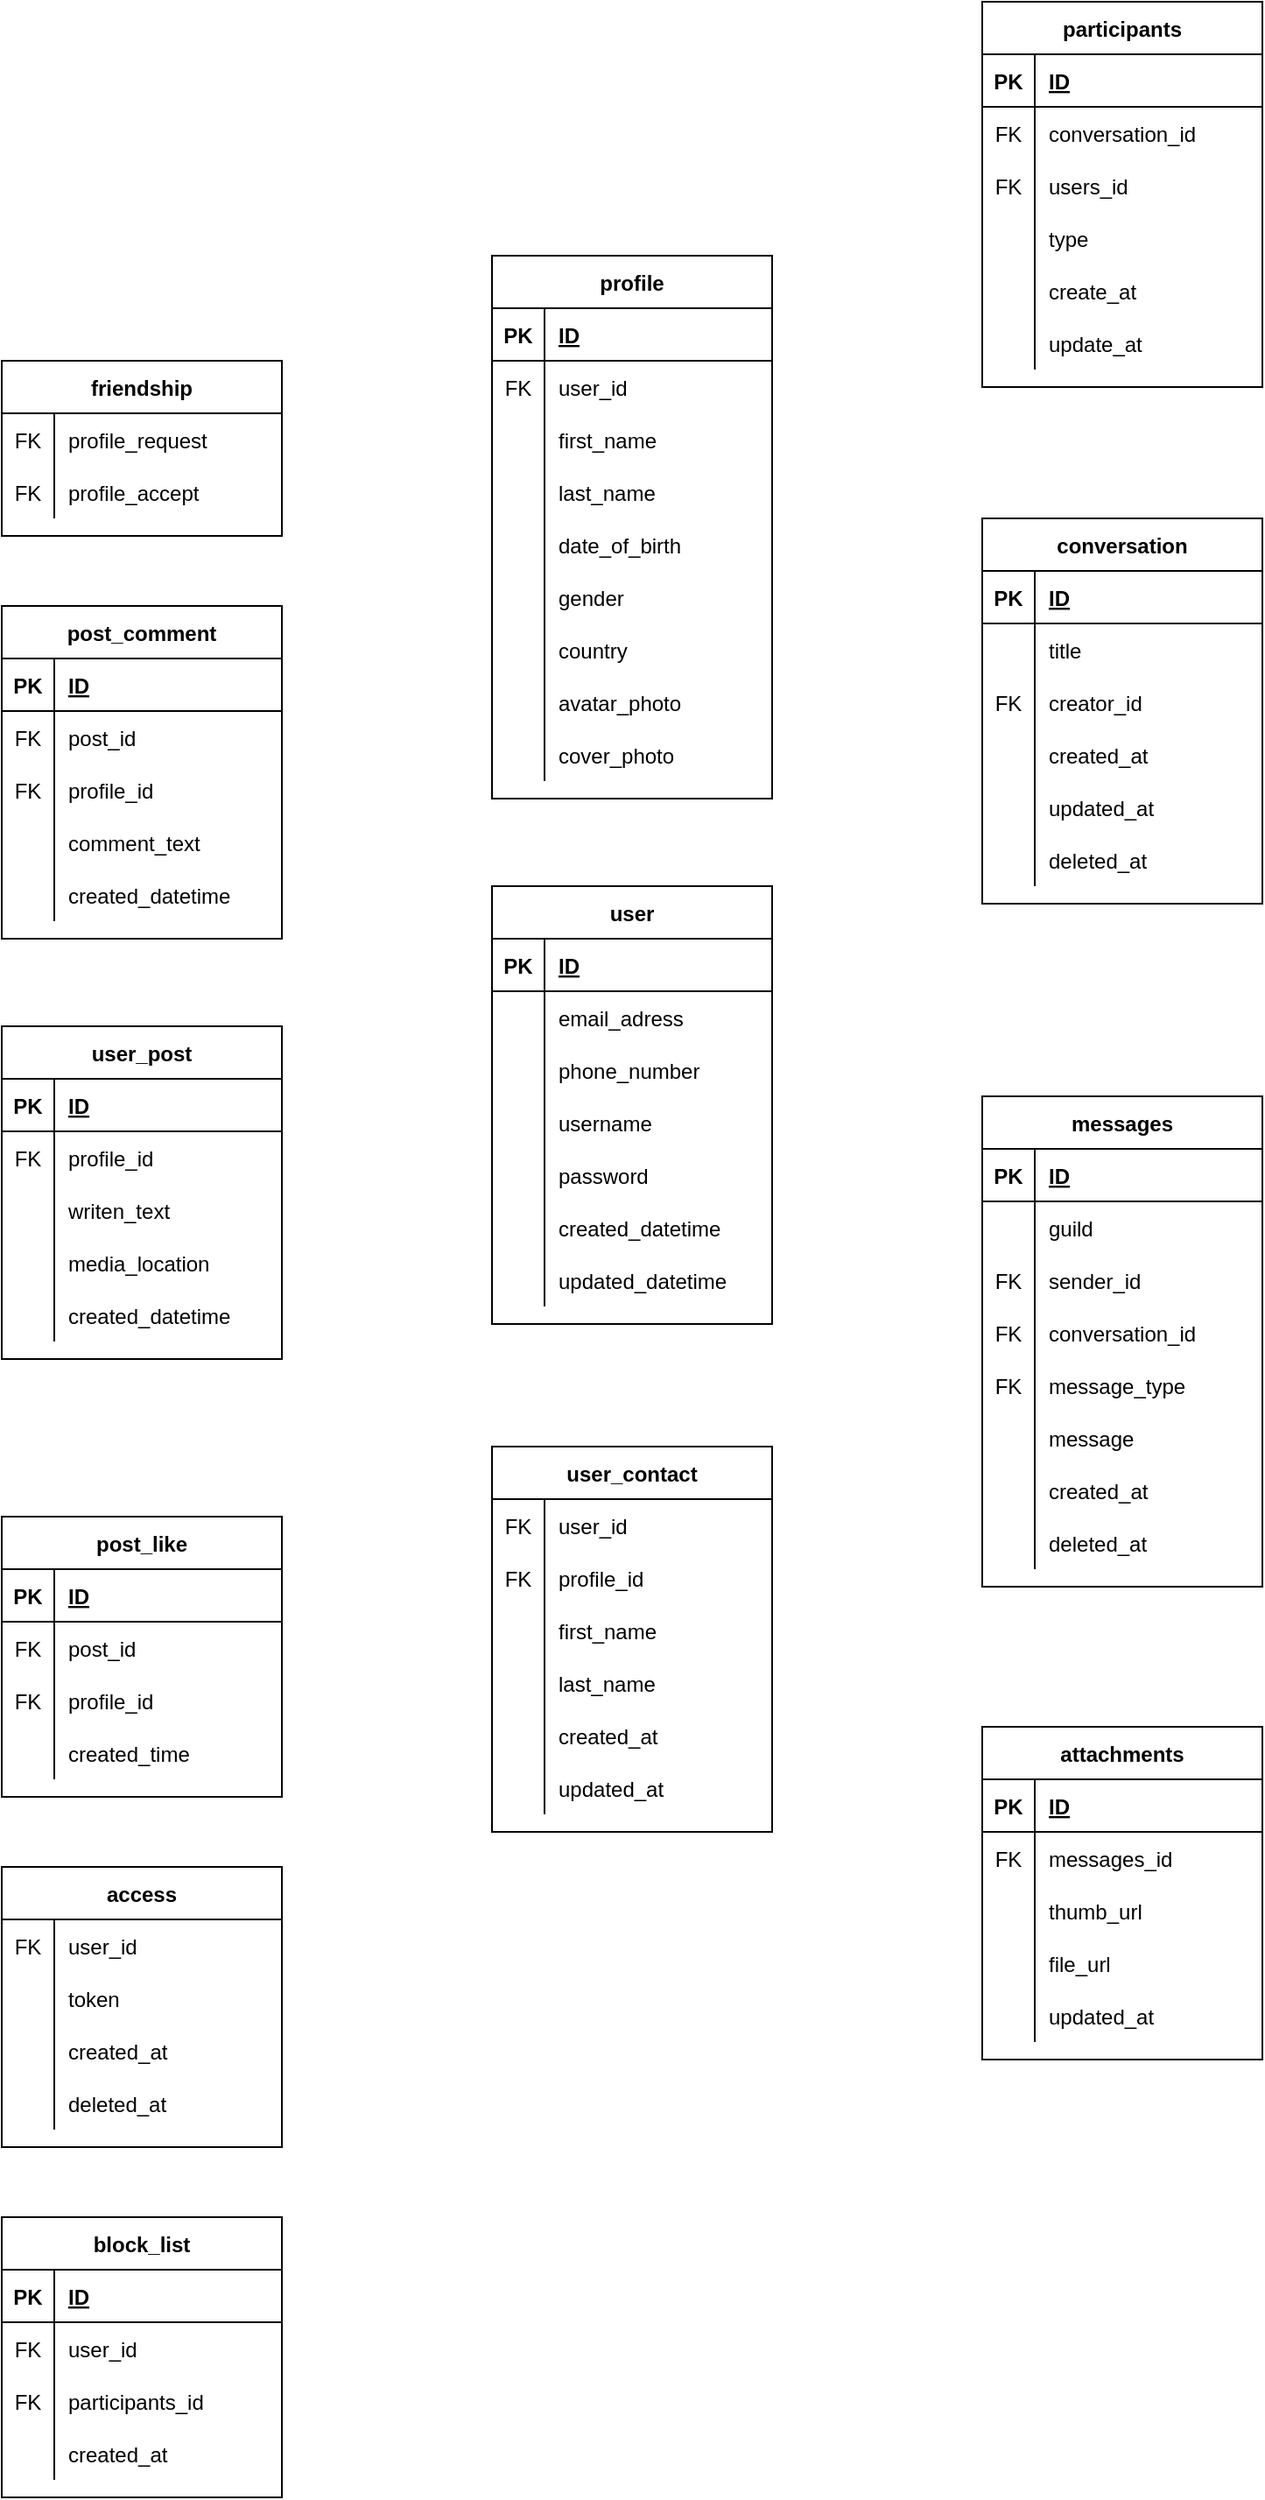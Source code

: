 <mxfile version="24.7.12">
  <diagram id="R2lEEEUBdFMjLlhIrx00" name="Page-1">
    <mxGraphModel dx="793" dy="1589" grid="1" gridSize="10" guides="1" tooltips="1" connect="1" arrows="1" fold="1" page="1" pageScale="1" pageWidth="850" pageHeight="1100" math="0" shadow="0" extFonts="Permanent Marker^https://fonts.googleapis.com/css?family=Permanent+Marker">
      <root>
        <mxCell id="0" />
        <mxCell id="1" parent="0" />
        <mxCell id="C-vyLk0tnHw3VtMMgP7b-2" value="user_post" style="shape=table;startSize=30;container=1;collapsible=1;childLayout=tableLayout;fixedRows=1;rowLines=0;fontStyle=1;align=center;resizeLast=1;" parent="1" vertex="1">
          <mxGeometry x="40" y="480" width="160" height="190" as="geometry" />
        </mxCell>
        <mxCell id="C-vyLk0tnHw3VtMMgP7b-3" value="" style="shape=partialRectangle;collapsible=0;dropTarget=0;pointerEvents=0;fillColor=none;points=[[0,0.5],[1,0.5]];portConstraint=eastwest;top=0;left=0;right=0;bottom=1;" parent="C-vyLk0tnHw3VtMMgP7b-2" vertex="1">
          <mxGeometry y="30" width="160" height="30" as="geometry" />
        </mxCell>
        <mxCell id="C-vyLk0tnHw3VtMMgP7b-4" value="PK" style="shape=partialRectangle;overflow=hidden;connectable=0;fillColor=none;top=0;left=0;bottom=0;right=0;fontStyle=1;" parent="C-vyLk0tnHw3VtMMgP7b-3" vertex="1">
          <mxGeometry width="30" height="30" as="geometry">
            <mxRectangle width="30" height="30" as="alternateBounds" />
          </mxGeometry>
        </mxCell>
        <mxCell id="C-vyLk0tnHw3VtMMgP7b-5" value="ID" style="shape=partialRectangle;overflow=hidden;connectable=0;fillColor=none;top=0;left=0;bottom=0;right=0;align=left;spacingLeft=6;fontStyle=5;" parent="C-vyLk0tnHw3VtMMgP7b-3" vertex="1">
          <mxGeometry x="30" width="130" height="30" as="geometry">
            <mxRectangle width="130" height="30" as="alternateBounds" />
          </mxGeometry>
        </mxCell>
        <mxCell id="C-vyLk0tnHw3VtMMgP7b-6" value="" style="shape=partialRectangle;collapsible=0;dropTarget=0;pointerEvents=0;fillColor=none;points=[[0,0.5],[1,0.5]];portConstraint=eastwest;top=0;left=0;right=0;bottom=0;" parent="C-vyLk0tnHw3VtMMgP7b-2" vertex="1">
          <mxGeometry y="60" width="160" height="30" as="geometry" />
        </mxCell>
        <mxCell id="C-vyLk0tnHw3VtMMgP7b-7" value="FK" style="shape=partialRectangle;overflow=hidden;connectable=0;fillColor=none;top=0;left=0;bottom=0;right=0;" parent="C-vyLk0tnHw3VtMMgP7b-6" vertex="1">
          <mxGeometry width="30" height="30" as="geometry">
            <mxRectangle width="30" height="30" as="alternateBounds" />
          </mxGeometry>
        </mxCell>
        <mxCell id="C-vyLk0tnHw3VtMMgP7b-8" value="profile_id" style="shape=partialRectangle;overflow=hidden;connectable=0;fillColor=none;top=0;left=0;bottom=0;right=0;align=left;spacingLeft=6;" parent="C-vyLk0tnHw3VtMMgP7b-6" vertex="1">
          <mxGeometry x="30" width="130" height="30" as="geometry">
            <mxRectangle width="130" height="30" as="alternateBounds" />
          </mxGeometry>
        </mxCell>
        <mxCell id="C-vyLk0tnHw3VtMMgP7b-9" value="" style="shape=partialRectangle;collapsible=0;dropTarget=0;pointerEvents=0;fillColor=none;points=[[0,0.5],[1,0.5]];portConstraint=eastwest;top=0;left=0;right=0;bottom=0;" parent="C-vyLk0tnHw3VtMMgP7b-2" vertex="1">
          <mxGeometry y="90" width="160" height="30" as="geometry" />
        </mxCell>
        <mxCell id="C-vyLk0tnHw3VtMMgP7b-10" value="" style="shape=partialRectangle;overflow=hidden;connectable=0;fillColor=none;top=0;left=0;bottom=0;right=0;" parent="C-vyLk0tnHw3VtMMgP7b-9" vertex="1">
          <mxGeometry width="30" height="30" as="geometry">
            <mxRectangle width="30" height="30" as="alternateBounds" />
          </mxGeometry>
        </mxCell>
        <mxCell id="C-vyLk0tnHw3VtMMgP7b-11" value="writen_text" style="shape=partialRectangle;overflow=hidden;connectable=0;fillColor=none;top=0;left=0;bottom=0;right=0;align=left;spacingLeft=6;" parent="C-vyLk0tnHw3VtMMgP7b-9" vertex="1">
          <mxGeometry x="30" width="130" height="30" as="geometry">
            <mxRectangle width="130" height="30" as="alternateBounds" />
          </mxGeometry>
        </mxCell>
        <mxCell id="zCHcxtgAXJpIyPYlrmMs-71" value="" style="shape=partialRectangle;collapsible=0;dropTarget=0;pointerEvents=0;fillColor=none;points=[[0,0.5],[1,0.5]];portConstraint=eastwest;top=0;left=0;right=0;bottom=0;" parent="C-vyLk0tnHw3VtMMgP7b-2" vertex="1">
          <mxGeometry y="120" width="160" height="30" as="geometry" />
        </mxCell>
        <mxCell id="zCHcxtgAXJpIyPYlrmMs-72" value="" style="shape=partialRectangle;overflow=hidden;connectable=0;fillColor=none;top=0;left=0;bottom=0;right=0;" parent="zCHcxtgAXJpIyPYlrmMs-71" vertex="1">
          <mxGeometry width="30" height="30" as="geometry">
            <mxRectangle width="30" height="30" as="alternateBounds" />
          </mxGeometry>
        </mxCell>
        <mxCell id="zCHcxtgAXJpIyPYlrmMs-73" value="media_location" style="shape=partialRectangle;overflow=hidden;connectable=0;fillColor=none;top=0;left=0;bottom=0;right=0;align=left;spacingLeft=6;" parent="zCHcxtgAXJpIyPYlrmMs-71" vertex="1">
          <mxGeometry x="30" width="130" height="30" as="geometry">
            <mxRectangle width="130" height="30" as="alternateBounds" />
          </mxGeometry>
        </mxCell>
        <mxCell id="zCHcxtgAXJpIyPYlrmMs-74" value="" style="shape=partialRectangle;collapsible=0;dropTarget=0;pointerEvents=0;fillColor=none;points=[[0,0.5],[1,0.5]];portConstraint=eastwest;top=0;left=0;right=0;bottom=0;" parent="C-vyLk0tnHw3VtMMgP7b-2" vertex="1">
          <mxGeometry y="150" width="160" height="30" as="geometry" />
        </mxCell>
        <mxCell id="zCHcxtgAXJpIyPYlrmMs-75" value="" style="shape=partialRectangle;overflow=hidden;connectable=0;fillColor=none;top=0;left=0;bottom=0;right=0;" parent="zCHcxtgAXJpIyPYlrmMs-74" vertex="1">
          <mxGeometry width="30" height="30" as="geometry">
            <mxRectangle width="30" height="30" as="alternateBounds" />
          </mxGeometry>
        </mxCell>
        <mxCell id="zCHcxtgAXJpIyPYlrmMs-76" value="created_datetime" style="shape=partialRectangle;overflow=hidden;connectable=0;fillColor=none;top=0;left=0;bottom=0;right=0;align=left;spacingLeft=6;" parent="zCHcxtgAXJpIyPYlrmMs-74" vertex="1">
          <mxGeometry x="30" width="130" height="30" as="geometry">
            <mxRectangle width="130" height="30" as="alternateBounds" />
          </mxGeometry>
        </mxCell>
        <mxCell id="C-vyLk0tnHw3VtMMgP7b-23" value="user" style="shape=table;startSize=30;container=1;collapsible=1;childLayout=tableLayout;fixedRows=1;rowLines=0;fontStyle=1;align=center;resizeLast=1;" parent="1" vertex="1">
          <mxGeometry x="320" y="400" width="160" height="250" as="geometry" />
        </mxCell>
        <mxCell id="C-vyLk0tnHw3VtMMgP7b-24" value="" style="shape=partialRectangle;collapsible=0;dropTarget=0;pointerEvents=0;fillColor=none;points=[[0,0.5],[1,0.5]];portConstraint=eastwest;top=0;left=0;right=0;bottom=1;" parent="C-vyLk0tnHw3VtMMgP7b-23" vertex="1">
          <mxGeometry y="30" width="160" height="30" as="geometry" />
        </mxCell>
        <mxCell id="C-vyLk0tnHw3VtMMgP7b-25" value="PK" style="shape=partialRectangle;overflow=hidden;connectable=0;fillColor=none;top=0;left=0;bottom=0;right=0;fontStyle=1;" parent="C-vyLk0tnHw3VtMMgP7b-24" vertex="1">
          <mxGeometry width="30" height="30" as="geometry">
            <mxRectangle width="30" height="30" as="alternateBounds" />
          </mxGeometry>
        </mxCell>
        <mxCell id="C-vyLk0tnHw3VtMMgP7b-26" value="ID" style="shape=partialRectangle;overflow=hidden;connectable=0;fillColor=none;top=0;left=0;bottom=0;right=0;align=left;spacingLeft=6;fontStyle=5;" parent="C-vyLk0tnHw3VtMMgP7b-24" vertex="1">
          <mxGeometry x="30" width="130" height="30" as="geometry">
            <mxRectangle width="130" height="30" as="alternateBounds" />
          </mxGeometry>
        </mxCell>
        <mxCell id="zCHcxtgAXJpIyPYlrmMs-63" value="" style="shape=partialRectangle;collapsible=0;dropTarget=0;pointerEvents=0;fillColor=none;points=[[0,0.5],[1,0.5]];portConstraint=eastwest;top=0;left=0;right=0;bottom=0;" parent="C-vyLk0tnHw3VtMMgP7b-23" vertex="1">
          <mxGeometry y="60" width="160" height="30" as="geometry" />
        </mxCell>
        <mxCell id="zCHcxtgAXJpIyPYlrmMs-64" value="" style="shape=partialRectangle;overflow=hidden;connectable=0;fillColor=none;top=0;left=0;bottom=0;right=0;" parent="zCHcxtgAXJpIyPYlrmMs-63" vertex="1">
          <mxGeometry width="30" height="30" as="geometry">
            <mxRectangle width="30" height="30" as="alternateBounds" />
          </mxGeometry>
        </mxCell>
        <mxCell id="zCHcxtgAXJpIyPYlrmMs-65" value="email_adress" style="shape=partialRectangle;overflow=hidden;connectable=0;fillColor=none;top=0;left=0;bottom=0;right=0;align=left;spacingLeft=6;" parent="zCHcxtgAXJpIyPYlrmMs-63" vertex="1">
          <mxGeometry x="30" width="130" height="30" as="geometry">
            <mxRectangle width="130" height="30" as="alternateBounds" />
          </mxGeometry>
        </mxCell>
        <mxCell id="zCHcxtgAXJpIyPYlrmMs-66" value="" style="shape=partialRectangle;collapsible=0;dropTarget=0;pointerEvents=0;fillColor=none;points=[[0,0.5],[1,0.5]];portConstraint=eastwest;top=0;left=0;right=0;bottom=0;" parent="C-vyLk0tnHw3VtMMgP7b-23" vertex="1">
          <mxGeometry y="90" width="160" height="30" as="geometry" />
        </mxCell>
        <mxCell id="zCHcxtgAXJpIyPYlrmMs-67" value="" style="shape=partialRectangle;overflow=hidden;connectable=0;fillColor=none;top=0;left=0;bottom=0;right=0;" parent="zCHcxtgAXJpIyPYlrmMs-66" vertex="1">
          <mxGeometry width="30" height="30" as="geometry">
            <mxRectangle width="30" height="30" as="alternateBounds" />
          </mxGeometry>
        </mxCell>
        <mxCell id="zCHcxtgAXJpIyPYlrmMs-68" value="phone_number" style="shape=partialRectangle;overflow=hidden;connectable=0;fillColor=none;top=0;left=0;bottom=0;right=0;align=left;spacingLeft=6;" parent="zCHcxtgAXJpIyPYlrmMs-66" vertex="1">
          <mxGeometry x="30" width="130" height="30" as="geometry">
            <mxRectangle width="130" height="30" as="alternateBounds" />
          </mxGeometry>
        </mxCell>
        <mxCell id="zCHcxtgAXJpIyPYlrmMs-59" value="" style="shape=partialRectangle;collapsible=0;dropTarget=0;pointerEvents=0;fillColor=none;points=[[0,0.5],[1,0.5]];portConstraint=eastwest;top=0;left=0;right=0;bottom=0;" parent="C-vyLk0tnHw3VtMMgP7b-23" vertex="1">
          <mxGeometry y="120" width="160" height="30" as="geometry" />
        </mxCell>
        <mxCell id="zCHcxtgAXJpIyPYlrmMs-60" value="" style="shape=partialRectangle;overflow=hidden;connectable=0;fillColor=none;top=0;left=0;bottom=0;right=0;" parent="zCHcxtgAXJpIyPYlrmMs-59" vertex="1">
          <mxGeometry width="30" height="30" as="geometry">
            <mxRectangle width="30" height="30" as="alternateBounds" />
          </mxGeometry>
        </mxCell>
        <mxCell id="zCHcxtgAXJpIyPYlrmMs-61" value="username" style="shape=partialRectangle;overflow=hidden;connectable=0;fillColor=none;top=0;left=0;bottom=0;right=0;align=left;spacingLeft=6;" parent="zCHcxtgAXJpIyPYlrmMs-59" vertex="1">
          <mxGeometry x="30" width="130" height="30" as="geometry">
            <mxRectangle width="130" height="30" as="alternateBounds" />
          </mxGeometry>
        </mxCell>
        <mxCell id="zCHcxtgAXJpIyPYlrmMs-36" value="" style="shape=partialRectangle;collapsible=0;dropTarget=0;pointerEvents=0;fillColor=none;points=[[0,0.5],[1,0.5]];portConstraint=eastwest;top=0;left=0;right=0;bottom=0;" parent="C-vyLk0tnHw3VtMMgP7b-23" vertex="1">
          <mxGeometry y="150" width="160" height="30" as="geometry" />
        </mxCell>
        <mxCell id="zCHcxtgAXJpIyPYlrmMs-37" value="" style="shape=partialRectangle;overflow=hidden;connectable=0;fillColor=none;top=0;left=0;bottom=0;right=0;" parent="zCHcxtgAXJpIyPYlrmMs-36" vertex="1">
          <mxGeometry width="30" height="30" as="geometry">
            <mxRectangle width="30" height="30" as="alternateBounds" />
          </mxGeometry>
        </mxCell>
        <mxCell id="zCHcxtgAXJpIyPYlrmMs-38" value="password" style="shape=partialRectangle;overflow=hidden;connectable=0;fillColor=none;top=0;left=0;bottom=0;right=0;align=left;spacingLeft=6;" parent="zCHcxtgAXJpIyPYlrmMs-36" vertex="1">
          <mxGeometry x="30" width="130" height="30" as="geometry">
            <mxRectangle width="130" height="30" as="alternateBounds" />
          </mxGeometry>
        </mxCell>
        <mxCell id="zCHcxtgAXJpIyPYlrmMs-3" value="" style="shape=partialRectangle;collapsible=0;dropTarget=0;pointerEvents=0;fillColor=none;points=[[0,0.5],[1,0.5]];portConstraint=eastwest;top=0;left=0;right=0;bottom=0;" parent="C-vyLk0tnHw3VtMMgP7b-23" vertex="1">
          <mxGeometry y="180" width="160" height="30" as="geometry" />
        </mxCell>
        <mxCell id="zCHcxtgAXJpIyPYlrmMs-4" value="" style="shape=partialRectangle;overflow=hidden;connectable=0;fillColor=none;top=0;left=0;bottom=0;right=0;" parent="zCHcxtgAXJpIyPYlrmMs-3" vertex="1">
          <mxGeometry width="30" height="30" as="geometry">
            <mxRectangle width="30" height="30" as="alternateBounds" />
          </mxGeometry>
        </mxCell>
        <mxCell id="zCHcxtgAXJpIyPYlrmMs-5" value="created_datetime" style="shape=partialRectangle;overflow=hidden;connectable=0;fillColor=none;top=0;left=0;bottom=0;right=0;align=left;spacingLeft=6;" parent="zCHcxtgAXJpIyPYlrmMs-3" vertex="1">
          <mxGeometry x="30" width="130" height="30" as="geometry">
            <mxRectangle width="130" height="30" as="alternateBounds" />
          </mxGeometry>
        </mxCell>
        <mxCell id="zCHcxtgAXJpIyPYlrmMs-6" value="" style="shape=partialRectangle;collapsible=0;dropTarget=0;pointerEvents=0;fillColor=none;points=[[0,0.5],[1,0.5]];portConstraint=eastwest;top=0;left=0;right=0;bottom=0;" parent="C-vyLk0tnHw3VtMMgP7b-23" vertex="1">
          <mxGeometry y="210" width="160" height="30" as="geometry" />
        </mxCell>
        <mxCell id="zCHcxtgAXJpIyPYlrmMs-7" value="" style="shape=partialRectangle;overflow=hidden;connectable=0;fillColor=none;top=0;left=0;bottom=0;right=0;" parent="zCHcxtgAXJpIyPYlrmMs-6" vertex="1">
          <mxGeometry width="30" height="30" as="geometry">
            <mxRectangle width="30" height="30" as="alternateBounds" />
          </mxGeometry>
        </mxCell>
        <mxCell id="zCHcxtgAXJpIyPYlrmMs-8" value="updated_datetime" style="shape=partialRectangle;overflow=hidden;connectable=0;fillColor=none;top=0;left=0;bottom=0;right=0;align=left;spacingLeft=6;" parent="zCHcxtgAXJpIyPYlrmMs-6" vertex="1">
          <mxGeometry x="30" width="130" height="30" as="geometry">
            <mxRectangle width="130" height="30" as="alternateBounds" />
          </mxGeometry>
        </mxCell>
        <mxCell id="zCHcxtgAXJpIyPYlrmMs-15" value="friendship" style="shape=table;startSize=30;container=1;collapsible=1;childLayout=tableLayout;fixedRows=1;rowLines=0;fontStyle=1;align=center;resizeLast=1;" parent="1" vertex="1">
          <mxGeometry x="40" y="100" width="160" height="100" as="geometry" />
        </mxCell>
        <mxCell id="zCHcxtgAXJpIyPYlrmMs-19" value="" style="shape=partialRectangle;collapsible=0;dropTarget=0;pointerEvents=0;fillColor=none;points=[[0,0.5],[1,0.5]];portConstraint=eastwest;top=0;left=0;right=0;bottom=0;" parent="zCHcxtgAXJpIyPYlrmMs-15" vertex="1">
          <mxGeometry y="30" width="160" height="30" as="geometry" />
        </mxCell>
        <mxCell id="zCHcxtgAXJpIyPYlrmMs-20" value="FK" style="shape=partialRectangle;overflow=hidden;connectable=0;fillColor=none;top=0;left=0;bottom=0;right=0;" parent="zCHcxtgAXJpIyPYlrmMs-19" vertex="1">
          <mxGeometry width="30" height="30" as="geometry">
            <mxRectangle width="30" height="30" as="alternateBounds" />
          </mxGeometry>
        </mxCell>
        <mxCell id="zCHcxtgAXJpIyPYlrmMs-21" value="profile_request" style="shape=partialRectangle;overflow=hidden;connectable=0;fillColor=none;top=0;left=0;bottom=0;right=0;align=left;spacingLeft=6;" parent="zCHcxtgAXJpIyPYlrmMs-19" vertex="1">
          <mxGeometry x="30" width="130" height="30" as="geometry">
            <mxRectangle width="130" height="30" as="alternateBounds" />
          </mxGeometry>
        </mxCell>
        <mxCell id="zCHcxtgAXJpIyPYlrmMs-22" value="" style="shape=partialRectangle;collapsible=0;dropTarget=0;pointerEvents=0;fillColor=none;points=[[0,0.5],[1,0.5]];portConstraint=eastwest;top=0;left=0;right=0;bottom=0;" parent="zCHcxtgAXJpIyPYlrmMs-15" vertex="1">
          <mxGeometry y="60" width="160" height="30" as="geometry" />
        </mxCell>
        <mxCell id="zCHcxtgAXJpIyPYlrmMs-23" value="FK" style="shape=partialRectangle;overflow=hidden;connectable=0;fillColor=none;top=0;left=0;bottom=0;right=0;" parent="zCHcxtgAXJpIyPYlrmMs-22" vertex="1">
          <mxGeometry width="30" height="30" as="geometry">
            <mxRectangle width="30" height="30" as="alternateBounds" />
          </mxGeometry>
        </mxCell>
        <mxCell id="zCHcxtgAXJpIyPYlrmMs-24" value="profile_accept" style="shape=partialRectangle;overflow=hidden;connectable=0;fillColor=none;top=0;left=0;bottom=0;right=0;align=left;spacingLeft=6;" parent="zCHcxtgAXJpIyPYlrmMs-22" vertex="1">
          <mxGeometry x="30" width="130" height="30" as="geometry">
            <mxRectangle width="130" height="30" as="alternateBounds" />
          </mxGeometry>
        </mxCell>
        <mxCell id="zCHcxtgAXJpIyPYlrmMs-77" value="post_comment" style="shape=table;startSize=30;container=1;collapsible=1;childLayout=tableLayout;fixedRows=1;rowLines=0;fontStyle=1;align=center;resizeLast=1;" parent="1" vertex="1">
          <mxGeometry x="40" y="240" width="160" height="190" as="geometry" />
        </mxCell>
        <mxCell id="zCHcxtgAXJpIyPYlrmMs-78" value="" style="shape=partialRectangle;collapsible=0;dropTarget=0;pointerEvents=0;fillColor=none;points=[[0,0.5],[1,0.5]];portConstraint=eastwest;top=0;left=0;right=0;bottom=1;" parent="zCHcxtgAXJpIyPYlrmMs-77" vertex="1">
          <mxGeometry y="30" width="160" height="30" as="geometry" />
        </mxCell>
        <mxCell id="zCHcxtgAXJpIyPYlrmMs-79" value="PK" style="shape=partialRectangle;overflow=hidden;connectable=0;fillColor=none;top=0;left=0;bottom=0;right=0;fontStyle=1;" parent="zCHcxtgAXJpIyPYlrmMs-78" vertex="1">
          <mxGeometry width="30" height="30" as="geometry">
            <mxRectangle width="30" height="30" as="alternateBounds" />
          </mxGeometry>
        </mxCell>
        <mxCell id="zCHcxtgAXJpIyPYlrmMs-80" value="ID" style="shape=partialRectangle;overflow=hidden;connectable=0;fillColor=none;top=0;left=0;bottom=0;right=0;align=left;spacingLeft=6;fontStyle=5;" parent="zCHcxtgAXJpIyPYlrmMs-78" vertex="1">
          <mxGeometry x="30" width="130" height="30" as="geometry">
            <mxRectangle width="130" height="30" as="alternateBounds" />
          </mxGeometry>
        </mxCell>
        <mxCell id="zCHcxtgAXJpIyPYlrmMs-81" value="" style="shape=partialRectangle;collapsible=0;dropTarget=0;pointerEvents=0;fillColor=none;points=[[0,0.5],[1,0.5]];portConstraint=eastwest;top=0;left=0;right=0;bottom=0;" parent="zCHcxtgAXJpIyPYlrmMs-77" vertex="1">
          <mxGeometry y="60" width="160" height="30" as="geometry" />
        </mxCell>
        <mxCell id="zCHcxtgAXJpIyPYlrmMs-82" value="FK" style="shape=partialRectangle;overflow=hidden;connectable=0;fillColor=none;top=0;left=0;bottom=0;right=0;" parent="zCHcxtgAXJpIyPYlrmMs-81" vertex="1">
          <mxGeometry width="30" height="30" as="geometry">
            <mxRectangle width="30" height="30" as="alternateBounds" />
          </mxGeometry>
        </mxCell>
        <mxCell id="zCHcxtgAXJpIyPYlrmMs-83" value="post_id" style="shape=partialRectangle;overflow=hidden;connectable=0;fillColor=none;top=0;left=0;bottom=0;right=0;align=left;spacingLeft=6;" parent="zCHcxtgAXJpIyPYlrmMs-81" vertex="1">
          <mxGeometry x="30" width="130" height="30" as="geometry">
            <mxRectangle width="130" height="30" as="alternateBounds" />
          </mxGeometry>
        </mxCell>
        <mxCell id="zCHcxtgAXJpIyPYlrmMs-84" value="" style="shape=partialRectangle;collapsible=0;dropTarget=0;pointerEvents=0;fillColor=none;points=[[0,0.5],[1,0.5]];portConstraint=eastwest;top=0;left=0;right=0;bottom=0;" parent="zCHcxtgAXJpIyPYlrmMs-77" vertex="1">
          <mxGeometry y="90" width="160" height="30" as="geometry" />
        </mxCell>
        <mxCell id="zCHcxtgAXJpIyPYlrmMs-85" value="FK" style="shape=partialRectangle;overflow=hidden;connectable=0;fillColor=none;top=0;left=0;bottom=0;right=0;" parent="zCHcxtgAXJpIyPYlrmMs-84" vertex="1">
          <mxGeometry width="30" height="30" as="geometry">
            <mxRectangle width="30" height="30" as="alternateBounds" />
          </mxGeometry>
        </mxCell>
        <mxCell id="zCHcxtgAXJpIyPYlrmMs-86" value="profile_id" style="shape=partialRectangle;overflow=hidden;connectable=0;fillColor=none;top=0;left=0;bottom=0;right=0;align=left;spacingLeft=6;" parent="zCHcxtgAXJpIyPYlrmMs-84" vertex="1">
          <mxGeometry x="30" width="130" height="30" as="geometry">
            <mxRectangle width="130" height="30" as="alternateBounds" />
          </mxGeometry>
        </mxCell>
        <mxCell id="zCHcxtgAXJpIyPYlrmMs-87" value="" style="shape=partialRectangle;collapsible=0;dropTarget=0;pointerEvents=0;fillColor=none;points=[[0,0.5],[1,0.5]];portConstraint=eastwest;top=0;left=0;right=0;bottom=0;" parent="zCHcxtgAXJpIyPYlrmMs-77" vertex="1">
          <mxGeometry y="120" width="160" height="30" as="geometry" />
        </mxCell>
        <mxCell id="zCHcxtgAXJpIyPYlrmMs-88" value="" style="shape=partialRectangle;overflow=hidden;connectable=0;fillColor=none;top=0;left=0;bottom=0;right=0;" parent="zCHcxtgAXJpIyPYlrmMs-87" vertex="1">
          <mxGeometry width="30" height="30" as="geometry">
            <mxRectangle width="30" height="30" as="alternateBounds" />
          </mxGeometry>
        </mxCell>
        <mxCell id="zCHcxtgAXJpIyPYlrmMs-89" value="comment_text" style="shape=partialRectangle;overflow=hidden;connectable=0;fillColor=none;top=0;left=0;bottom=0;right=0;align=left;spacingLeft=6;" parent="zCHcxtgAXJpIyPYlrmMs-87" vertex="1">
          <mxGeometry x="30" width="130" height="30" as="geometry">
            <mxRectangle width="130" height="30" as="alternateBounds" />
          </mxGeometry>
        </mxCell>
        <mxCell id="zCHcxtgAXJpIyPYlrmMs-90" value="" style="shape=partialRectangle;collapsible=0;dropTarget=0;pointerEvents=0;fillColor=none;points=[[0,0.5],[1,0.5]];portConstraint=eastwest;top=0;left=0;right=0;bottom=0;" parent="zCHcxtgAXJpIyPYlrmMs-77" vertex="1">
          <mxGeometry y="150" width="160" height="30" as="geometry" />
        </mxCell>
        <mxCell id="zCHcxtgAXJpIyPYlrmMs-91" value="" style="shape=partialRectangle;overflow=hidden;connectable=0;fillColor=none;top=0;left=0;bottom=0;right=0;" parent="zCHcxtgAXJpIyPYlrmMs-90" vertex="1">
          <mxGeometry width="30" height="30" as="geometry">
            <mxRectangle width="30" height="30" as="alternateBounds" />
          </mxGeometry>
        </mxCell>
        <mxCell id="zCHcxtgAXJpIyPYlrmMs-92" value="created_datetime" style="shape=partialRectangle;overflow=hidden;connectable=0;fillColor=none;top=0;left=0;bottom=0;right=0;align=left;spacingLeft=6;" parent="zCHcxtgAXJpIyPYlrmMs-90" vertex="1">
          <mxGeometry x="30" width="130" height="30" as="geometry">
            <mxRectangle width="130" height="30" as="alternateBounds" />
          </mxGeometry>
        </mxCell>
        <mxCell id="zCHcxtgAXJpIyPYlrmMs-93" value="post_like" style="shape=table;startSize=30;container=1;collapsible=1;childLayout=tableLayout;fixedRows=1;rowLines=0;fontStyle=1;align=center;resizeLast=1;" parent="1" vertex="1">
          <mxGeometry x="40" y="760" width="160" height="160" as="geometry" />
        </mxCell>
        <mxCell id="zCHcxtgAXJpIyPYlrmMs-94" value="" style="shape=partialRectangle;collapsible=0;dropTarget=0;pointerEvents=0;fillColor=none;points=[[0,0.5],[1,0.5]];portConstraint=eastwest;top=0;left=0;right=0;bottom=1;" parent="zCHcxtgAXJpIyPYlrmMs-93" vertex="1">
          <mxGeometry y="30" width="160" height="30" as="geometry" />
        </mxCell>
        <mxCell id="zCHcxtgAXJpIyPYlrmMs-95" value="PK" style="shape=partialRectangle;overflow=hidden;connectable=0;fillColor=none;top=0;left=0;bottom=0;right=0;fontStyle=1;" parent="zCHcxtgAXJpIyPYlrmMs-94" vertex="1">
          <mxGeometry width="30" height="30" as="geometry">
            <mxRectangle width="30" height="30" as="alternateBounds" />
          </mxGeometry>
        </mxCell>
        <mxCell id="zCHcxtgAXJpIyPYlrmMs-96" value="ID" style="shape=partialRectangle;overflow=hidden;connectable=0;fillColor=none;top=0;left=0;bottom=0;right=0;align=left;spacingLeft=6;fontStyle=5;" parent="zCHcxtgAXJpIyPYlrmMs-94" vertex="1">
          <mxGeometry x="30" width="130" height="30" as="geometry">
            <mxRectangle width="130" height="30" as="alternateBounds" />
          </mxGeometry>
        </mxCell>
        <mxCell id="zCHcxtgAXJpIyPYlrmMs-97" value="" style="shape=partialRectangle;collapsible=0;dropTarget=0;pointerEvents=0;fillColor=none;points=[[0,0.5],[1,0.5]];portConstraint=eastwest;top=0;left=0;right=0;bottom=0;" parent="zCHcxtgAXJpIyPYlrmMs-93" vertex="1">
          <mxGeometry y="60" width="160" height="30" as="geometry" />
        </mxCell>
        <mxCell id="zCHcxtgAXJpIyPYlrmMs-98" value="FK" style="shape=partialRectangle;overflow=hidden;connectable=0;fillColor=none;top=0;left=0;bottom=0;right=0;" parent="zCHcxtgAXJpIyPYlrmMs-97" vertex="1">
          <mxGeometry width="30" height="30" as="geometry">
            <mxRectangle width="30" height="30" as="alternateBounds" />
          </mxGeometry>
        </mxCell>
        <mxCell id="zCHcxtgAXJpIyPYlrmMs-99" value="post_id" style="shape=partialRectangle;overflow=hidden;connectable=0;fillColor=none;top=0;left=0;bottom=0;right=0;align=left;spacingLeft=6;" parent="zCHcxtgAXJpIyPYlrmMs-97" vertex="1">
          <mxGeometry x="30" width="130" height="30" as="geometry">
            <mxRectangle width="130" height="30" as="alternateBounds" />
          </mxGeometry>
        </mxCell>
        <mxCell id="zCHcxtgAXJpIyPYlrmMs-100" value="" style="shape=partialRectangle;collapsible=0;dropTarget=0;pointerEvents=0;fillColor=none;points=[[0,0.5],[1,0.5]];portConstraint=eastwest;top=0;left=0;right=0;bottom=0;" parent="zCHcxtgAXJpIyPYlrmMs-93" vertex="1">
          <mxGeometry y="90" width="160" height="30" as="geometry" />
        </mxCell>
        <mxCell id="zCHcxtgAXJpIyPYlrmMs-101" value="FK" style="shape=partialRectangle;overflow=hidden;connectable=0;fillColor=none;top=0;left=0;bottom=0;right=0;" parent="zCHcxtgAXJpIyPYlrmMs-100" vertex="1">
          <mxGeometry width="30" height="30" as="geometry">
            <mxRectangle width="30" height="30" as="alternateBounds" />
          </mxGeometry>
        </mxCell>
        <mxCell id="zCHcxtgAXJpIyPYlrmMs-102" value="profile_id" style="shape=partialRectangle;overflow=hidden;connectable=0;fillColor=none;top=0;left=0;bottom=0;right=0;align=left;spacingLeft=6;" parent="zCHcxtgAXJpIyPYlrmMs-100" vertex="1">
          <mxGeometry x="30" width="130" height="30" as="geometry">
            <mxRectangle width="130" height="30" as="alternateBounds" />
          </mxGeometry>
        </mxCell>
        <mxCell id="zCHcxtgAXJpIyPYlrmMs-106" value="" style="shape=partialRectangle;collapsible=0;dropTarget=0;pointerEvents=0;fillColor=none;points=[[0,0.5],[1,0.5]];portConstraint=eastwest;top=0;left=0;right=0;bottom=0;" parent="zCHcxtgAXJpIyPYlrmMs-93" vertex="1">
          <mxGeometry y="120" width="160" height="30" as="geometry" />
        </mxCell>
        <mxCell id="zCHcxtgAXJpIyPYlrmMs-107" value="" style="shape=partialRectangle;overflow=hidden;connectable=0;fillColor=none;top=0;left=0;bottom=0;right=0;" parent="zCHcxtgAXJpIyPYlrmMs-106" vertex="1">
          <mxGeometry width="30" height="30" as="geometry">
            <mxRectangle width="30" height="30" as="alternateBounds" />
          </mxGeometry>
        </mxCell>
        <mxCell id="zCHcxtgAXJpIyPYlrmMs-108" value="created_time" style="shape=partialRectangle;overflow=hidden;connectable=0;fillColor=none;top=0;left=0;bottom=0;right=0;align=left;spacingLeft=6;" parent="zCHcxtgAXJpIyPYlrmMs-106" vertex="1">
          <mxGeometry x="30" width="130" height="30" as="geometry">
            <mxRectangle width="130" height="30" as="alternateBounds" />
          </mxGeometry>
        </mxCell>
        <mxCell id="zCHcxtgAXJpIyPYlrmMs-116" value="profile" style="shape=table;startSize=30;container=1;collapsible=1;childLayout=tableLayout;fixedRows=1;rowLines=0;fontStyle=1;align=center;resizeLast=1;" parent="1" vertex="1">
          <mxGeometry x="320" y="40" width="160" height="310" as="geometry" />
        </mxCell>
        <mxCell id="zCHcxtgAXJpIyPYlrmMs-117" value="" style="shape=partialRectangle;collapsible=0;dropTarget=0;pointerEvents=0;fillColor=none;points=[[0,0.5],[1,0.5]];portConstraint=eastwest;top=0;left=0;right=0;bottom=1;" parent="zCHcxtgAXJpIyPYlrmMs-116" vertex="1">
          <mxGeometry y="30" width="160" height="30" as="geometry" />
        </mxCell>
        <mxCell id="zCHcxtgAXJpIyPYlrmMs-118" value="PK" style="shape=partialRectangle;overflow=hidden;connectable=0;fillColor=none;top=0;left=0;bottom=0;right=0;fontStyle=1;" parent="zCHcxtgAXJpIyPYlrmMs-117" vertex="1">
          <mxGeometry width="30" height="30" as="geometry">
            <mxRectangle width="30" height="30" as="alternateBounds" />
          </mxGeometry>
        </mxCell>
        <mxCell id="zCHcxtgAXJpIyPYlrmMs-119" value="ID" style="shape=partialRectangle;overflow=hidden;connectable=0;fillColor=none;top=0;left=0;bottom=0;right=0;align=left;spacingLeft=6;fontStyle=5;" parent="zCHcxtgAXJpIyPYlrmMs-117" vertex="1">
          <mxGeometry x="30" width="130" height="30" as="geometry">
            <mxRectangle width="130" height="30" as="alternateBounds" />
          </mxGeometry>
        </mxCell>
        <mxCell id="zCHcxtgAXJpIyPYlrmMs-120" value="" style="shape=partialRectangle;collapsible=0;dropTarget=0;pointerEvents=0;fillColor=none;points=[[0,0.5],[1,0.5]];portConstraint=eastwest;top=0;left=0;right=0;bottom=0;" parent="zCHcxtgAXJpIyPYlrmMs-116" vertex="1">
          <mxGeometry y="60" width="160" height="30" as="geometry" />
        </mxCell>
        <mxCell id="zCHcxtgAXJpIyPYlrmMs-121" value="FK" style="shape=partialRectangle;overflow=hidden;connectable=0;fillColor=none;top=0;left=0;bottom=0;right=0;" parent="zCHcxtgAXJpIyPYlrmMs-120" vertex="1">
          <mxGeometry width="30" height="30" as="geometry">
            <mxRectangle width="30" height="30" as="alternateBounds" />
          </mxGeometry>
        </mxCell>
        <mxCell id="zCHcxtgAXJpIyPYlrmMs-122" value="user_id" style="shape=partialRectangle;overflow=hidden;connectable=0;fillColor=none;top=0;left=0;bottom=0;right=0;align=left;spacingLeft=6;" parent="zCHcxtgAXJpIyPYlrmMs-120" vertex="1">
          <mxGeometry x="30" width="130" height="30" as="geometry">
            <mxRectangle width="130" height="30" as="alternateBounds" />
          </mxGeometry>
        </mxCell>
        <mxCell id="zCHcxtgAXJpIyPYlrmMs-123" value="" style="shape=partialRectangle;collapsible=0;dropTarget=0;pointerEvents=0;fillColor=none;points=[[0,0.5],[1,0.5]];portConstraint=eastwest;top=0;left=0;right=0;bottom=0;" parent="zCHcxtgAXJpIyPYlrmMs-116" vertex="1">
          <mxGeometry y="90" width="160" height="30" as="geometry" />
        </mxCell>
        <mxCell id="zCHcxtgAXJpIyPYlrmMs-124" value="" style="shape=partialRectangle;overflow=hidden;connectable=0;fillColor=none;top=0;left=0;bottom=0;right=0;" parent="zCHcxtgAXJpIyPYlrmMs-123" vertex="1">
          <mxGeometry width="30" height="30" as="geometry">
            <mxRectangle width="30" height="30" as="alternateBounds" />
          </mxGeometry>
        </mxCell>
        <mxCell id="zCHcxtgAXJpIyPYlrmMs-125" value="first_name" style="shape=partialRectangle;overflow=hidden;connectable=0;fillColor=none;top=0;left=0;bottom=0;right=0;align=left;spacingLeft=6;" parent="zCHcxtgAXJpIyPYlrmMs-123" vertex="1">
          <mxGeometry x="30" width="130" height="30" as="geometry">
            <mxRectangle width="130" height="30" as="alternateBounds" />
          </mxGeometry>
        </mxCell>
        <mxCell id="zCHcxtgAXJpIyPYlrmMs-126" value="" style="shape=partialRectangle;collapsible=0;dropTarget=0;pointerEvents=0;fillColor=none;points=[[0,0.5],[1,0.5]];portConstraint=eastwest;top=0;left=0;right=0;bottom=0;" parent="zCHcxtgAXJpIyPYlrmMs-116" vertex="1">
          <mxGeometry y="120" width="160" height="30" as="geometry" />
        </mxCell>
        <mxCell id="zCHcxtgAXJpIyPYlrmMs-127" value="" style="shape=partialRectangle;overflow=hidden;connectable=0;fillColor=none;top=0;left=0;bottom=0;right=0;" parent="zCHcxtgAXJpIyPYlrmMs-126" vertex="1">
          <mxGeometry width="30" height="30" as="geometry">
            <mxRectangle width="30" height="30" as="alternateBounds" />
          </mxGeometry>
        </mxCell>
        <mxCell id="zCHcxtgAXJpIyPYlrmMs-128" value="last_name" style="shape=partialRectangle;overflow=hidden;connectable=0;fillColor=none;top=0;left=0;bottom=0;right=0;align=left;spacingLeft=6;" parent="zCHcxtgAXJpIyPYlrmMs-126" vertex="1">
          <mxGeometry x="30" width="130" height="30" as="geometry">
            <mxRectangle width="130" height="30" as="alternateBounds" />
          </mxGeometry>
        </mxCell>
        <mxCell id="zCHcxtgAXJpIyPYlrmMs-129" value="" style="shape=partialRectangle;collapsible=0;dropTarget=0;pointerEvents=0;fillColor=none;points=[[0,0.5],[1,0.5]];portConstraint=eastwest;top=0;left=0;right=0;bottom=0;" parent="zCHcxtgAXJpIyPYlrmMs-116" vertex="1">
          <mxGeometry y="150" width="160" height="30" as="geometry" />
        </mxCell>
        <mxCell id="zCHcxtgAXJpIyPYlrmMs-130" value="" style="shape=partialRectangle;overflow=hidden;connectable=0;fillColor=none;top=0;left=0;bottom=0;right=0;" parent="zCHcxtgAXJpIyPYlrmMs-129" vertex="1">
          <mxGeometry width="30" height="30" as="geometry">
            <mxRectangle width="30" height="30" as="alternateBounds" />
          </mxGeometry>
        </mxCell>
        <mxCell id="zCHcxtgAXJpIyPYlrmMs-131" value="date_of_birth" style="shape=partialRectangle;overflow=hidden;connectable=0;fillColor=none;top=0;left=0;bottom=0;right=0;align=left;spacingLeft=6;" parent="zCHcxtgAXJpIyPYlrmMs-129" vertex="1">
          <mxGeometry x="30" width="130" height="30" as="geometry">
            <mxRectangle width="130" height="30" as="alternateBounds" />
          </mxGeometry>
        </mxCell>
        <mxCell id="zCHcxtgAXJpIyPYlrmMs-132" value="" style="shape=partialRectangle;collapsible=0;dropTarget=0;pointerEvents=0;fillColor=none;points=[[0,0.5],[1,0.5]];portConstraint=eastwest;top=0;left=0;right=0;bottom=0;" parent="zCHcxtgAXJpIyPYlrmMs-116" vertex="1">
          <mxGeometry y="180" width="160" height="30" as="geometry" />
        </mxCell>
        <mxCell id="zCHcxtgAXJpIyPYlrmMs-133" value="" style="shape=partialRectangle;overflow=hidden;connectable=0;fillColor=none;top=0;left=0;bottom=0;right=0;" parent="zCHcxtgAXJpIyPYlrmMs-132" vertex="1">
          <mxGeometry width="30" height="30" as="geometry">
            <mxRectangle width="30" height="30" as="alternateBounds" />
          </mxGeometry>
        </mxCell>
        <mxCell id="zCHcxtgAXJpIyPYlrmMs-134" value="gender" style="shape=partialRectangle;overflow=hidden;connectable=0;fillColor=none;top=0;left=0;bottom=0;right=0;align=left;spacingLeft=6;" parent="zCHcxtgAXJpIyPYlrmMs-132" vertex="1">
          <mxGeometry x="30" width="130" height="30" as="geometry">
            <mxRectangle width="130" height="30" as="alternateBounds" />
          </mxGeometry>
        </mxCell>
        <mxCell id="zCHcxtgAXJpIyPYlrmMs-135" value="" style="shape=partialRectangle;collapsible=0;dropTarget=0;pointerEvents=0;fillColor=none;points=[[0,0.5],[1,0.5]];portConstraint=eastwest;top=0;left=0;right=0;bottom=0;" parent="zCHcxtgAXJpIyPYlrmMs-116" vertex="1">
          <mxGeometry y="210" width="160" height="30" as="geometry" />
        </mxCell>
        <mxCell id="zCHcxtgAXJpIyPYlrmMs-136" value="" style="shape=partialRectangle;overflow=hidden;connectable=0;fillColor=none;top=0;left=0;bottom=0;right=0;" parent="zCHcxtgAXJpIyPYlrmMs-135" vertex="1">
          <mxGeometry width="30" height="30" as="geometry">
            <mxRectangle width="30" height="30" as="alternateBounds" />
          </mxGeometry>
        </mxCell>
        <mxCell id="zCHcxtgAXJpIyPYlrmMs-137" value="country" style="shape=partialRectangle;overflow=hidden;connectable=0;fillColor=none;top=0;left=0;bottom=0;right=0;align=left;spacingLeft=6;" parent="zCHcxtgAXJpIyPYlrmMs-135" vertex="1">
          <mxGeometry x="30" width="130" height="30" as="geometry">
            <mxRectangle width="130" height="30" as="alternateBounds" />
          </mxGeometry>
        </mxCell>
        <mxCell id="zCHcxtgAXJpIyPYlrmMs-138" value="" style="shape=partialRectangle;collapsible=0;dropTarget=0;pointerEvents=0;fillColor=none;points=[[0,0.5],[1,0.5]];portConstraint=eastwest;top=0;left=0;right=0;bottom=0;" parent="zCHcxtgAXJpIyPYlrmMs-116" vertex="1">
          <mxGeometry y="240" width="160" height="30" as="geometry" />
        </mxCell>
        <mxCell id="zCHcxtgAXJpIyPYlrmMs-139" value="" style="shape=partialRectangle;overflow=hidden;connectable=0;fillColor=none;top=0;left=0;bottom=0;right=0;" parent="zCHcxtgAXJpIyPYlrmMs-138" vertex="1">
          <mxGeometry width="30" height="30" as="geometry">
            <mxRectangle width="30" height="30" as="alternateBounds" />
          </mxGeometry>
        </mxCell>
        <mxCell id="zCHcxtgAXJpIyPYlrmMs-140" value="avatar_photo" style="shape=partialRectangle;overflow=hidden;connectable=0;fillColor=none;top=0;left=0;bottom=0;right=0;align=left;spacingLeft=6;" parent="zCHcxtgAXJpIyPYlrmMs-138" vertex="1">
          <mxGeometry x="30" width="130" height="30" as="geometry">
            <mxRectangle width="130" height="30" as="alternateBounds" />
          </mxGeometry>
        </mxCell>
        <mxCell id="zCHcxtgAXJpIyPYlrmMs-141" value="" style="shape=partialRectangle;collapsible=0;dropTarget=0;pointerEvents=0;fillColor=none;points=[[0,0.5],[1,0.5]];portConstraint=eastwest;top=0;left=0;right=0;bottom=0;" parent="zCHcxtgAXJpIyPYlrmMs-116" vertex="1">
          <mxGeometry y="270" width="160" height="30" as="geometry" />
        </mxCell>
        <mxCell id="zCHcxtgAXJpIyPYlrmMs-142" value="" style="shape=partialRectangle;overflow=hidden;connectable=0;fillColor=none;top=0;left=0;bottom=0;right=0;" parent="zCHcxtgAXJpIyPYlrmMs-141" vertex="1">
          <mxGeometry width="30" height="30" as="geometry">
            <mxRectangle width="30" height="30" as="alternateBounds" />
          </mxGeometry>
        </mxCell>
        <mxCell id="zCHcxtgAXJpIyPYlrmMs-143" value="cover_photo" style="shape=partialRectangle;overflow=hidden;connectable=0;fillColor=none;top=0;left=0;bottom=0;right=0;align=left;spacingLeft=6;" parent="zCHcxtgAXJpIyPYlrmMs-141" vertex="1">
          <mxGeometry x="30" width="130" height="30" as="geometry">
            <mxRectangle width="130" height="30" as="alternateBounds" />
          </mxGeometry>
        </mxCell>
        <mxCell id="heUi8J40IwIaxmj0Op4N-1" value="messages" style="shape=table;startSize=30;container=1;collapsible=1;childLayout=tableLayout;fixedRows=1;rowLines=0;fontStyle=1;align=center;resizeLast=1;" vertex="1" parent="1">
          <mxGeometry x="600" y="520" width="160" height="280.0" as="geometry" />
        </mxCell>
        <mxCell id="heUi8J40IwIaxmj0Op4N-2" value="" style="shape=partialRectangle;collapsible=0;dropTarget=0;pointerEvents=0;fillColor=none;points=[[0,0.5],[1,0.5]];portConstraint=eastwest;top=0;left=0;right=0;bottom=1;" vertex="1" parent="heUi8J40IwIaxmj0Op4N-1">
          <mxGeometry y="30" width="160" height="30" as="geometry" />
        </mxCell>
        <mxCell id="heUi8J40IwIaxmj0Op4N-3" value="PK" style="shape=partialRectangle;overflow=hidden;connectable=0;fillColor=none;top=0;left=0;bottom=0;right=0;fontStyle=1;" vertex="1" parent="heUi8J40IwIaxmj0Op4N-2">
          <mxGeometry width="30" height="30" as="geometry">
            <mxRectangle width="30" height="30" as="alternateBounds" />
          </mxGeometry>
        </mxCell>
        <mxCell id="heUi8J40IwIaxmj0Op4N-4" value="ID" style="shape=partialRectangle;overflow=hidden;connectable=0;fillColor=none;top=0;left=0;bottom=0;right=0;align=left;spacingLeft=6;fontStyle=5;" vertex="1" parent="heUi8J40IwIaxmj0Op4N-2">
          <mxGeometry x="30" width="130" height="30" as="geometry">
            <mxRectangle width="130" height="30" as="alternateBounds" />
          </mxGeometry>
        </mxCell>
        <mxCell id="heUi8J40IwIaxmj0Op4N-180" value="" style="shape=partialRectangle;collapsible=0;dropTarget=0;pointerEvents=0;fillColor=none;points=[[0,0.5],[1,0.5]];portConstraint=eastwest;top=0;left=0;right=0;bottom=0;" vertex="1" parent="heUi8J40IwIaxmj0Op4N-1">
          <mxGeometry y="60" width="160" height="30" as="geometry" />
        </mxCell>
        <mxCell id="heUi8J40IwIaxmj0Op4N-181" value="" style="shape=partialRectangle;overflow=hidden;connectable=0;fillColor=none;top=0;left=0;bottom=0;right=0;" vertex="1" parent="heUi8J40IwIaxmj0Op4N-180">
          <mxGeometry width="30" height="30" as="geometry">
            <mxRectangle width="30" height="30" as="alternateBounds" />
          </mxGeometry>
        </mxCell>
        <mxCell id="heUi8J40IwIaxmj0Op4N-182" value="guild" style="shape=partialRectangle;overflow=hidden;connectable=0;fillColor=none;top=0;left=0;bottom=0;right=0;align=left;spacingLeft=6;" vertex="1" parent="heUi8J40IwIaxmj0Op4N-180">
          <mxGeometry x="30" width="130" height="30" as="geometry">
            <mxRectangle width="130" height="30" as="alternateBounds" />
          </mxGeometry>
        </mxCell>
        <mxCell id="heUi8J40IwIaxmj0Op4N-5" value="" style="shape=partialRectangle;collapsible=0;dropTarget=0;pointerEvents=0;fillColor=none;points=[[0,0.5],[1,0.5]];portConstraint=eastwest;top=0;left=0;right=0;bottom=0;" vertex="1" parent="heUi8J40IwIaxmj0Op4N-1">
          <mxGeometry y="90" width="160" height="30" as="geometry" />
        </mxCell>
        <mxCell id="heUi8J40IwIaxmj0Op4N-6" value="FK" style="shape=partialRectangle;overflow=hidden;connectable=0;fillColor=none;top=0;left=0;bottom=0;right=0;" vertex="1" parent="heUi8J40IwIaxmj0Op4N-5">
          <mxGeometry width="30" height="30" as="geometry">
            <mxRectangle width="30" height="30" as="alternateBounds" />
          </mxGeometry>
        </mxCell>
        <mxCell id="heUi8J40IwIaxmj0Op4N-7" value="sender_id" style="shape=partialRectangle;overflow=hidden;connectable=0;fillColor=none;top=0;left=0;bottom=0;right=0;align=left;spacingLeft=6;" vertex="1" parent="heUi8J40IwIaxmj0Op4N-5">
          <mxGeometry x="30" width="130" height="30" as="geometry">
            <mxRectangle width="130" height="30" as="alternateBounds" />
          </mxGeometry>
        </mxCell>
        <mxCell id="heUi8J40IwIaxmj0Op4N-8" value="" style="shape=partialRectangle;collapsible=0;dropTarget=0;pointerEvents=0;fillColor=none;points=[[0,0.5],[1,0.5]];portConstraint=eastwest;top=0;left=0;right=0;bottom=0;" vertex="1" parent="heUi8J40IwIaxmj0Op4N-1">
          <mxGeometry y="120" width="160" height="30" as="geometry" />
        </mxCell>
        <mxCell id="heUi8J40IwIaxmj0Op4N-9" value="FK" style="shape=partialRectangle;overflow=hidden;connectable=0;fillColor=none;top=0;left=0;bottom=0;right=0;" vertex="1" parent="heUi8J40IwIaxmj0Op4N-8">
          <mxGeometry width="30" height="30" as="geometry">
            <mxRectangle width="30" height="30" as="alternateBounds" />
          </mxGeometry>
        </mxCell>
        <mxCell id="heUi8J40IwIaxmj0Op4N-10" value="conversation_id " style="shape=partialRectangle;overflow=hidden;connectable=0;fillColor=none;top=0;left=0;bottom=0;right=0;align=left;spacingLeft=6;" vertex="1" parent="heUi8J40IwIaxmj0Op4N-8">
          <mxGeometry x="30" width="130" height="30" as="geometry">
            <mxRectangle width="130" height="30" as="alternateBounds" />
          </mxGeometry>
        </mxCell>
        <mxCell id="heUi8J40IwIaxmj0Op4N-183" value="" style="shape=partialRectangle;collapsible=0;dropTarget=0;pointerEvents=0;fillColor=none;points=[[0,0.5],[1,0.5]];portConstraint=eastwest;top=0;left=0;right=0;bottom=0;" vertex="1" parent="heUi8J40IwIaxmj0Op4N-1">
          <mxGeometry y="150" width="160" height="30" as="geometry" />
        </mxCell>
        <mxCell id="heUi8J40IwIaxmj0Op4N-184" value="FK" style="shape=partialRectangle;overflow=hidden;connectable=0;fillColor=none;top=0;left=0;bottom=0;right=0;" vertex="1" parent="heUi8J40IwIaxmj0Op4N-183">
          <mxGeometry width="30" height="30" as="geometry">
            <mxRectangle width="30" height="30" as="alternateBounds" />
          </mxGeometry>
        </mxCell>
        <mxCell id="heUi8J40IwIaxmj0Op4N-185" value="message_type" style="shape=partialRectangle;overflow=hidden;connectable=0;fillColor=none;top=0;left=0;bottom=0;right=0;align=left;spacingLeft=6;" vertex="1" parent="heUi8J40IwIaxmj0Op4N-183">
          <mxGeometry x="30" width="130" height="30" as="geometry">
            <mxRectangle width="130" height="30" as="alternateBounds" />
          </mxGeometry>
        </mxCell>
        <mxCell id="heUi8J40IwIaxmj0Op4N-11" value="" style="shape=partialRectangle;collapsible=0;dropTarget=0;pointerEvents=0;fillColor=none;points=[[0,0.5],[1,0.5]];portConstraint=eastwest;top=0;left=0;right=0;bottom=0;" vertex="1" parent="heUi8J40IwIaxmj0Op4N-1">
          <mxGeometry y="180" width="160" height="30" as="geometry" />
        </mxCell>
        <mxCell id="heUi8J40IwIaxmj0Op4N-12" value="" style="shape=partialRectangle;overflow=hidden;connectable=0;fillColor=none;top=0;left=0;bottom=0;right=0;" vertex="1" parent="heUi8J40IwIaxmj0Op4N-11">
          <mxGeometry width="30" height="30" as="geometry">
            <mxRectangle width="30" height="30" as="alternateBounds" />
          </mxGeometry>
        </mxCell>
        <mxCell id="heUi8J40IwIaxmj0Op4N-13" value="message " style="shape=partialRectangle;overflow=hidden;connectable=0;fillColor=none;top=0;left=0;bottom=0;right=0;align=left;spacingLeft=6;" vertex="1" parent="heUi8J40IwIaxmj0Op4N-11">
          <mxGeometry x="30" width="130" height="30" as="geometry">
            <mxRectangle width="130" height="30" as="alternateBounds" />
          </mxGeometry>
        </mxCell>
        <mxCell id="heUi8J40IwIaxmj0Op4N-14" value="" style="shape=partialRectangle;collapsible=0;dropTarget=0;pointerEvents=0;fillColor=none;points=[[0,0.5],[1,0.5]];portConstraint=eastwest;top=0;left=0;right=0;bottom=0;" vertex="1" parent="heUi8J40IwIaxmj0Op4N-1">
          <mxGeometry y="210" width="160" height="30" as="geometry" />
        </mxCell>
        <mxCell id="heUi8J40IwIaxmj0Op4N-15" value="" style="shape=partialRectangle;overflow=hidden;connectable=0;fillColor=none;top=0;left=0;bottom=0;right=0;" vertex="1" parent="heUi8J40IwIaxmj0Op4N-14">
          <mxGeometry width="30" height="30" as="geometry">
            <mxRectangle width="30" height="30" as="alternateBounds" />
          </mxGeometry>
        </mxCell>
        <mxCell id="heUi8J40IwIaxmj0Op4N-16" value="created_at " style="shape=partialRectangle;overflow=hidden;connectable=0;fillColor=none;top=0;left=0;bottom=0;right=0;align=left;spacingLeft=6;" vertex="1" parent="heUi8J40IwIaxmj0Op4N-14">
          <mxGeometry x="30" width="130" height="30" as="geometry">
            <mxRectangle width="130" height="30" as="alternateBounds" />
          </mxGeometry>
        </mxCell>
        <mxCell id="heUi8J40IwIaxmj0Op4N-49" value="" style="shape=partialRectangle;collapsible=0;dropTarget=0;pointerEvents=0;fillColor=none;points=[[0,0.5],[1,0.5]];portConstraint=eastwest;top=0;left=0;right=0;bottom=0;" vertex="1" parent="heUi8J40IwIaxmj0Op4N-1">
          <mxGeometry y="240" width="160" height="30" as="geometry" />
        </mxCell>
        <mxCell id="heUi8J40IwIaxmj0Op4N-50" value="" style="shape=partialRectangle;overflow=hidden;connectable=0;fillColor=none;top=0;left=0;bottom=0;right=0;" vertex="1" parent="heUi8J40IwIaxmj0Op4N-49">
          <mxGeometry width="30" height="30" as="geometry">
            <mxRectangle width="30" height="30" as="alternateBounds" />
          </mxGeometry>
        </mxCell>
        <mxCell id="heUi8J40IwIaxmj0Op4N-51" value="deleted_at " style="shape=partialRectangle;overflow=hidden;connectable=0;fillColor=none;top=0;left=0;bottom=0;right=0;align=left;spacingLeft=6;" vertex="1" parent="heUi8J40IwIaxmj0Op4N-49">
          <mxGeometry x="30" width="130" height="30" as="geometry">
            <mxRectangle width="130" height="30" as="alternateBounds" />
          </mxGeometry>
        </mxCell>
        <mxCell id="heUi8J40IwIaxmj0Op4N-17" value="access" style="shape=table;startSize=30;container=1;collapsible=1;childLayout=tableLayout;fixedRows=1;rowLines=0;fontStyle=1;align=center;resizeLast=1;" vertex="1" parent="1">
          <mxGeometry x="40" y="960" width="160" height="160" as="geometry" />
        </mxCell>
        <mxCell id="heUi8J40IwIaxmj0Op4N-18" value="" style="shape=partialRectangle;collapsible=0;dropTarget=0;pointerEvents=0;fillColor=none;points=[[0,0.5],[1,0.5]];portConstraint=eastwest;top=0;left=0;right=0;bottom=0;" vertex="1" parent="heUi8J40IwIaxmj0Op4N-17">
          <mxGeometry y="30" width="160" height="30" as="geometry" />
        </mxCell>
        <mxCell id="heUi8J40IwIaxmj0Op4N-19" value="FK" style="shape=partialRectangle;overflow=hidden;connectable=0;fillColor=none;top=0;left=0;bottom=0;right=0;" vertex="1" parent="heUi8J40IwIaxmj0Op4N-18">
          <mxGeometry width="30" height="30" as="geometry">
            <mxRectangle width="30" height="30" as="alternateBounds" />
          </mxGeometry>
        </mxCell>
        <mxCell id="heUi8J40IwIaxmj0Op4N-20" value="user_id" style="shape=partialRectangle;overflow=hidden;connectable=0;fillColor=none;top=0;left=0;bottom=0;right=0;align=left;spacingLeft=6;" vertex="1" parent="heUi8J40IwIaxmj0Op4N-18">
          <mxGeometry x="30" width="130" height="30" as="geometry">
            <mxRectangle width="130" height="30" as="alternateBounds" />
          </mxGeometry>
        </mxCell>
        <mxCell id="heUi8J40IwIaxmj0Op4N-21" value="" style="shape=partialRectangle;collapsible=0;dropTarget=0;pointerEvents=0;fillColor=none;points=[[0,0.5],[1,0.5]];portConstraint=eastwest;top=0;left=0;right=0;bottom=0;" vertex="1" parent="heUi8J40IwIaxmj0Op4N-17">
          <mxGeometry y="60" width="160" height="30" as="geometry" />
        </mxCell>
        <mxCell id="heUi8J40IwIaxmj0Op4N-22" value="" style="shape=partialRectangle;overflow=hidden;connectable=0;fillColor=none;top=0;left=0;bottom=0;right=0;" vertex="1" parent="heUi8J40IwIaxmj0Op4N-21">
          <mxGeometry width="30" height="30" as="geometry">
            <mxRectangle width="30" height="30" as="alternateBounds" />
          </mxGeometry>
        </mxCell>
        <mxCell id="heUi8J40IwIaxmj0Op4N-23" value="token" style="shape=partialRectangle;overflow=hidden;connectable=0;fillColor=none;top=0;left=0;bottom=0;right=0;align=left;spacingLeft=6;" vertex="1" parent="heUi8J40IwIaxmj0Op4N-21">
          <mxGeometry x="30" width="130" height="30" as="geometry">
            <mxRectangle width="130" height="30" as="alternateBounds" />
          </mxGeometry>
        </mxCell>
        <mxCell id="heUi8J40IwIaxmj0Op4N-24" value="" style="shape=partialRectangle;collapsible=0;dropTarget=0;pointerEvents=0;fillColor=none;points=[[0,0.5],[1,0.5]];portConstraint=eastwest;top=0;left=0;right=0;bottom=0;" vertex="1" parent="heUi8J40IwIaxmj0Op4N-17">
          <mxGeometry y="90" width="160" height="30" as="geometry" />
        </mxCell>
        <mxCell id="heUi8J40IwIaxmj0Op4N-25" value="" style="shape=partialRectangle;overflow=hidden;connectable=0;fillColor=none;top=0;left=0;bottom=0;right=0;" vertex="1" parent="heUi8J40IwIaxmj0Op4N-24">
          <mxGeometry width="30" height="30" as="geometry">
            <mxRectangle width="30" height="30" as="alternateBounds" />
          </mxGeometry>
        </mxCell>
        <mxCell id="heUi8J40IwIaxmj0Op4N-26" value="created_at" style="shape=partialRectangle;overflow=hidden;connectable=0;fillColor=none;top=0;left=0;bottom=0;right=0;align=left;spacingLeft=6;" vertex="1" parent="heUi8J40IwIaxmj0Op4N-24">
          <mxGeometry x="30" width="130" height="30" as="geometry">
            <mxRectangle width="130" height="30" as="alternateBounds" />
          </mxGeometry>
        </mxCell>
        <mxCell id="heUi8J40IwIaxmj0Op4N-27" value="" style="shape=partialRectangle;collapsible=0;dropTarget=0;pointerEvents=0;fillColor=none;points=[[0,0.5],[1,0.5]];portConstraint=eastwest;top=0;left=0;right=0;bottom=0;" vertex="1" parent="heUi8J40IwIaxmj0Op4N-17">
          <mxGeometry y="120" width="160" height="30" as="geometry" />
        </mxCell>
        <mxCell id="heUi8J40IwIaxmj0Op4N-28" value="" style="shape=partialRectangle;overflow=hidden;connectable=0;fillColor=none;top=0;left=0;bottom=0;right=0;" vertex="1" parent="heUi8J40IwIaxmj0Op4N-27">
          <mxGeometry width="30" height="30" as="geometry">
            <mxRectangle width="30" height="30" as="alternateBounds" />
          </mxGeometry>
        </mxCell>
        <mxCell id="heUi8J40IwIaxmj0Op4N-29" value="deleted_at" style="shape=partialRectangle;overflow=hidden;connectable=0;fillColor=none;top=0;left=0;bottom=0;right=0;align=left;spacingLeft=6;" vertex="1" parent="heUi8J40IwIaxmj0Op4N-27">
          <mxGeometry x="30" width="130" height="30" as="geometry">
            <mxRectangle width="130" height="30" as="alternateBounds" />
          </mxGeometry>
        </mxCell>
        <mxCell id="heUi8J40IwIaxmj0Op4N-30" value="participants" style="shape=table;startSize=30;container=1;collapsible=1;childLayout=tableLayout;fixedRows=1;rowLines=0;fontStyle=1;align=center;resizeLast=1;" vertex="1" parent="1">
          <mxGeometry x="600" y="-105" width="160" height="220" as="geometry" />
        </mxCell>
        <mxCell id="heUi8J40IwIaxmj0Op4N-31" value="" style="shape=partialRectangle;collapsible=0;dropTarget=0;pointerEvents=0;fillColor=none;points=[[0,0.5],[1,0.5]];portConstraint=eastwest;top=0;left=0;right=0;bottom=1;" vertex="1" parent="heUi8J40IwIaxmj0Op4N-30">
          <mxGeometry y="30" width="160" height="30" as="geometry" />
        </mxCell>
        <mxCell id="heUi8J40IwIaxmj0Op4N-32" value="PK" style="shape=partialRectangle;overflow=hidden;connectable=0;fillColor=none;top=0;left=0;bottom=0;right=0;fontStyle=1;" vertex="1" parent="heUi8J40IwIaxmj0Op4N-31">
          <mxGeometry width="30" height="30" as="geometry">
            <mxRectangle width="30" height="30" as="alternateBounds" />
          </mxGeometry>
        </mxCell>
        <mxCell id="heUi8J40IwIaxmj0Op4N-33" value="ID" style="shape=partialRectangle;overflow=hidden;connectable=0;fillColor=none;top=0;left=0;bottom=0;right=0;align=left;spacingLeft=6;fontStyle=5;" vertex="1" parent="heUi8J40IwIaxmj0Op4N-31">
          <mxGeometry x="30" width="130" height="30" as="geometry">
            <mxRectangle width="130" height="30" as="alternateBounds" />
          </mxGeometry>
        </mxCell>
        <mxCell id="heUi8J40IwIaxmj0Op4N-34" value="" style="shape=partialRectangle;collapsible=0;dropTarget=0;pointerEvents=0;fillColor=none;points=[[0,0.5],[1,0.5]];portConstraint=eastwest;top=0;left=0;right=0;bottom=0;" vertex="1" parent="heUi8J40IwIaxmj0Op4N-30">
          <mxGeometry y="60" width="160" height="30" as="geometry" />
        </mxCell>
        <mxCell id="heUi8J40IwIaxmj0Op4N-35" value="FK" style="shape=partialRectangle;overflow=hidden;connectable=0;fillColor=none;top=0;left=0;bottom=0;right=0;" vertex="1" parent="heUi8J40IwIaxmj0Op4N-34">
          <mxGeometry width="30" height="30" as="geometry">
            <mxRectangle width="30" height="30" as="alternateBounds" />
          </mxGeometry>
        </mxCell>
        <mxCell id="heUi8J40IwIaxmj0Op4N-36" value="conversation_id" style="shape=partialRectangle;overflow=hidden;connectable=0;fillColor=none;top=0;left=0;bottom=0;right=0;align=left;spacingLeft=6;" vertex="1" parent="heUi8J40IwIaxmj0Op4N-34">
          <mxGeometry x="30" width="130" height="30" as="geometry">
            <mxRectangle width="130" height="30" as="alternateBounds" />
          </mxGeometry>
        </mxCell>
        <mxCell id="heUi8J40IwIaxmj0Op4N-37" value="" style="shape=partialRectangle;collapsible=0;dropTarget=0;pointerEvents=0;fillColor=none;points=[[0,0.5],[1,0.5]];portConstraint=eastwest;top=0;left=0;right=0;bottom=0;" vertex="1" parent="heUi8J40IwIaxmj0Op4N-30">
          <mxGeometry y="90" width="160" height="30" as="geometry" />
        </mxCell>
        <mxCell id="heUi8J40IwIaxmj0Op4N-38" value="FK" style="shape=partialRectangle;overflow=hidden;connectable=0;fillColor=none;top=0;left=0;bottom=0;right=0;" vertex="1" parent="heUi8J40IwIaxmj0Op4N-37">
          <mxGeometry width="30" height="30" as="geometry">
            <mxRectangle width="30" height="30" as="alternateBounds" />
          </mxGeometry>
        </mxCell>
        <mxCell id="heUi8J40IwIaxmj0Op4N-39" value="users_id " style="shape=partialRectangle;overflow=hidden;connectable=0;fillColor=none;top=0;left=0;bottom=0;right=0;align=left;spacingLeft=6;" vertex="1" parent="heUi8J40IwIaxmj0Op4N-37">
          <mxGeometry x="30" width="130" height="30" as="geometry">
            <mxRectangle width="130" height="30" as="alternateBounds" />
          </mxGeometry>
        </mxCell>
        <mxCell id="heUi8J40IwIaxmj0Op4N-171" value="" style="shape=partialRectangle;collapsible=0;dropTarget=0;pointerEvents=0;fillColor=none;points=[[0,0.5],[1,0.5]];portConstraint=eastwest;top=0;left=0;right=0;bottom=0;" vertex="1" parent="heUi8J40IwIaxmj0Op4N-30">
          <mxGeometry y="120" width="160" height="30" as="geometry" />
        </mxCell>
        <mxCell id="heUi8J40IwIaxmj0Op4N-172" value="" style="shape=partialRectangle;overflow=hidden;connectable=0;fillColor=none;top=0;left=0;bottom=0;right=0;" vertex="1" parent="heUi8J40IwIaxmj0Op4N-171">
          <mxGeometry width="30" height="30" as="geometry">
            <mxRectangle width="30" height="30" as="alternateBounds" />
          </mxGeometry>
        </mxCell>
        <mxCell id="heUi8J40IwIaxmj0Op4N-173" value="type" style="shape=partialRectangle;overflow=hidden;connectable=0;fillColor=none;top=0;left=0;bottom=0;right=0;align=left;spacingLeft=6;" vertex="1" parent="heUi8J40IwIaxmj0Op4N-171">
          <mxGeometry x="30" width="130" height="30" as="geometry">
            <mxRectangle width="130" height="30" as="alternateBounds" />
          </mxGeometry>
        </mxCell>
        <mxCell id="heUi8J40IwIaxmj0Op4N-174" value="" style="shape=partialRectangle;collapsible=0;dropTarget=0;pointerEvents=0;fillColor=none;points=[[0,0.5],[1,0.5]];portConstraint=eastwest;top=0;left=0;right=0;bottom=0;" vertex="1" parent="heUi8J40IwIaxmj0Op4N-30">
          <mxGeometry y="150" width="160" height="30" as="geometry" />
        </mxCell>
        <mxCell id="heUi8J40IwIaxmj0Op4N-175" value="" style="shape=partialRectangle;overflow=hidden;connectable=0;fillColor=none;top=0;left=0;bottom=0;right=0;" vertex="1" parent="heUi8J40IwIaxmj0Op4N-174">
          <mxGeometry width="30" height="30" as="geometry">
            <mxRectangle width="30" height="30" as="alternateBounds" />
          </mxGeometry>
        </mxCell>
        <mxCell id="heUi8J40IwIaxmj0Op4N-176" value="create_at" style="shape=partialRectangle;overflow=hidden;connectable=0;fillColor=none;top=0;left=0;bottom=0;right=0;align=left;spacingLeft=6;" vertex="1" parent="heUi8J40IwIaxmj0Op4N-174">
          <mxGeometry x="30" width="130" height="30" as="geometry">
            <mxRectangle width="130" height="30" as="alternateBounds" />
          </mxGeometry>
        </mxCell>
        <mxCell id="heUi8J40IwIaxmj0Op4N-177" value="" style="shape=partialRectangle;collapsible=0;dropTarget=0;pointerEvents=0;fillColor=none;points=[[0,0.5],[1,0.5]];portConstraint=eastwest;top=0;left=0;right=0;bottom=0;" vertex="1" parent="heUi8J40IwIaxmj0Op4N-30">
          <mxGeometry y="180" width="160" height="30" as="geometry" />
        </mxCell>
        <mxCell id="heUi8J40IwIaxmj0Op4N-178" value="" style="shape=partialRectangle;overflow=hidden;connectable=0;fillColor=none;top=0;left=0;bottom=0;right=0;" vertex="1" parent="heUi8J40IwIaxmj0Op4N-177">
          <mxGeometry width="30" height="30" as="geometry">
            <mxRectangle width="30" height="30" as="alternateBounds" />
          </mxGeometry>
        </mxCell>
        <mxCell id="heUi8J40IwIaxmj0Op4N-179" value="update_at" style="shape=partialRectangle;overflow=hidden;connectable=0;fillColor=none;top=0;left=0;bottom=0;right=0;align=left;spacingLeft=6;" vertex="1" parent="heUi8J40IwIaxmj0Op4N-177">
          <mxGeometry x="30" width="130" height="30" as="geometry">
            <mxRectangle width="130" height="30" as="alternateBounds" />
          </mxGeometry>
        </mxCell>
        <mxCell id="heUi8J40IwIaxmj0Op4N-55" value="conversation" style="shape=table;startSize=30;container=1;collapsible=1;childLayout=tableLayout;fixedRows=1;rowLines=0;fontStyle=1;align=center;resizeLast=1;" vertex="1" parent="1">
          <mxGeometry x="600" y="190" width="160" height="220" as="geometry" />
        </mxCell>
        <mxCell id="heUi8J40IwIaxmj0Op4N-56" value="" style="shape=partialRectangle;collapsible=0;dropTarget=0;pointerEvents=0;fillColor=none;points=[[0,0.5],[1,0.5]];portConstraint=eastwest;top=0;left=0;right=0;bottom=1;" vertex="1" parent="heUi8J40IwIaxmj0Op4N-55">
          <mxGeometry y="30" width="160" height="30" as="geometry" />
        </mxCell>
        <mxCell id="heUi8J40IwIaxmj0Op4N-57" value="PK" style="shape=partialRectangle;overflow=hidden;connectable=0;fillColor=none;top=0;left=0;bottom=0;right=0;fontStyle=1;" vertex="1" parent="heUi8J40IwIaxmj0Op4N-56">
          <mxGeometry width="30" height="30" as="geometry">
            <mxRectangle width="30" height="30" as="alternateBounds" />
          </mxGeometry>
        </mxCell>
        <mxCell id="heUi8J40IwIaxmj0Op4N-58" value="ID" style="shape=partialRectangle;overflow=hidden;connectable=0;fillColor=none;top=0;left=0;bottom=0;right=0;align=left;spacingLeft=6;fontStyle=5;" vertex="1" parent="heUi8J40IwIaxmj0Op4N-56">
          <mxGeometry x="30" width="130" height="30" as="geometry">
            <mxRectangle width="130" height="30" as="alternateBounds" />
          </mxGeometry>
        </mxCell>
        <mxCell id="heUi8J40IwIaxmj0Op4N-162" value="" style="shape=partialRectangle;collapsible=0;dropTarget=0;pointerEvents=0;fillColor=none;points=[[0,0.5],[1,0.5]];portConstraint=eastwest;top=0;left=0;right=0;bottom=0;" vertex="1" parent="heUi8J40IwIaxmj0Op4N-55">
          <mxGeometry y="60" width="160" height="30" as="geometry" />
        </mxCell>
        <mxCell id="heUi8J40IwIaxmj0Op4N-163" value="" style="shape=partialRectangle;overflow=hidden;connectable=0;fillColor=none;top=0;left=0;bottom=0;right=0;" vertex="1" parent="heUi8J40IwIaxmj0Op4N-162">
          <mxGeometry width="30" height="30" as="geometry">
            <mxRectangle width="30" height="30" as="alternateBounds" />
          </mxGeometry>
        </mxCell>
        <mxCell id="heUi8J40IwIaxmj0Op4N-164" value="title" style="shape=partialRectangle;overflow=hidden;connectable=0;fillColor=none;top=0;left=0;bottom=0;right=0;align=left;spacingLeft=6;" vertex="1" parent="heUi8J40IwIaxmj0Op4N-162">
          <mxGeometry x="30" width="130" height="30" as="geometry">
            <mxRectangle width="130" height="30" as="alternateBounds" />
          </mxGeometry>
        </mxCell>
        <mxCell id="heUi8J40IwIaxmj0Op4N-68" value="" style="shape=partialRectangle;collapsible=0;dropTarget=0;pointerEvents=0;fillColor=none;points=[[0,0.5],[1,0.5]];portConstraint=eastwest;top=0;left=0;right=0;bottom=0;" vertex="1" parent="heUi8J40IwIaxmj0Op4N-55">
          <mxGeometry y="90" width="160" height="30" as="geometry" />
        </mxCell>
        <mxCell id="heUi8J40IwIaxmj0Op4N-69" value="FK" style="shape=partialRectangle;overflow=hidden;connectable=0;fillColor=none;top=0;left=0;bottom=0;right=0;" vertex="1" parent="heUi8J40IwIaxmj0Op4N-68">
          <mxGeometry width="30" height="30" as="geometry">
            <mxRectangle width="30" height="30" as="alternateBounds" />
          </mxGeometry>
        </mxCell>
        <mxCell id="heUi8J40IwIaxmj0Op4N-70" value="creator_id" style="shape=partialRectangle;overflow=hidden;connectable=0;fillColor=none;top=0;left=0;bottom=0;right=0;align=left;spacingLeft=6;" vertex="1" parent="heUi8J40IwIaxmj0Op4N-68">
          <mxGeometry x="30" width="130" height="30" as="geometry">
            <mxRectangle width="130" height="30" as="alternateBounds" />
          </mxGeometry>
        </mxCell>
        <mxCell id="heUi8J40IwIaxmj0Op4N-65" value="" style="shape=partialRectangle;collapsible=0;dropTarget=0;pointerEvents=0;fillColor=none;points=[[0,0.5],[1,0.5]];portConstraint=eastwest;top=0;left=0;right=0;bottom=0;" vertex="1" parent="heUi8J40IwIaxmj0Op4N-55">
          <mxGeometry y="120" width="160" height="30" as="geometry" />
        </mxCell>
        <mxCell id="heUi8J40IwIaxmj0Op4N-66" value="" style="shape=partialRectangle;overflow=hidden;connectable=0;fillColor=none;top=0;left=0;bottom=0;right=0;" vertex="1" parent="heUi8J40IwIaxmj0Op4N-65">
          <mxGeometry width="30" height="30" as="geometry">
            <mxRectangle width="30" height="30" as="alternateBounds" />
          </mxGeometry>
        </mxCell>
        <mxCell id="heUi8J40IwIaxmj0Op4N-67" value="created_at " style="shape=partialRectangle;overflow=hidden;connectable=0;fillColor=none;top=0;left=0;bottom=0;right=0;align=left;spacingLeft=6;" vertex="1" parent="heUi8J40IwIaxmj0Op4N-65">
          <mxGeometry x="30" width="130" height="30" as="geometry">
            <mxRectangle width="130" height="30" as="alternateBounds" />
          </mxGeometry>
        </mxCell>
        <mxCell id="heUi8J40IwIaxmj0Op4N-62" value="" style="shape=partialRectangle;collapsible=0;dropTarget=0;pointerEvents=0;fillColor=none;points=[[0,0.5],[1,0.5]];portConstraint=eastwest;top=0;left=0;right=0;bottom=0;" vertex="1" parent="heUi8J40IwIaxmj0Op4N-55">
          <mxGeometry y="150" width="160" height="30" as="geometry" />
        </mxCell>
        <mxCell id="heUi8J40IwIaxmj0Op4N-63" value="" style="shape=partialRectangle;overflow=hidden;connectable=0;fillColor=none;top=0;left=0;bottom=0;right=0;" vertex="1" parent="heUi8J40IwIaxmj0Op4N-62">
          <mxGeometry width="30" height="30" as="geometry">
            <mxRectangle width="30" height="30" as="alternateBounds" />
          </mxGeometry>
        </mxCell>
        <mxCell id="heUi8J40IwIaxmj0Op4N-64" value="updated_at " style="shape=partialRectangle;overflow=hidden;connectable=0;fillColor=none;top=0;left=0;bottom=0;right=0;align=left;spacingLeft=6;" vertex="1" parent="heUi8J40IwIaxmj0Op4N-62">
          <mxGeometry x="30" width="130" height="30" as="geometry">
            <mxRectangle width="130" height="30" as="alternateBounds" />
          </mxGeometry>
        </mxCell>
        <mxCell id="heUi8J40IwIaxmj0Op4N-165" value="" style="shape=partialRectangle;collapsible=0;dropTarget=0;pointerEvents=0;fillColor=none;points=[[0,0.5],[1,0.5]];portConstraint=eastwest;top=0;left=0;right=0;bottom=0;" vertex="1" parent="heUi8J40IwIaxmj0Op4N-55">
          <mxGeometry y="180" width="160" height="30" as="geometry" />
        </mxCell>
        <mxCell id="heUi8J40IwIaxmj0Op4N-166" value="" style="shape=partialRectangle;overflow=hidden;connectable=0;fillColor=none;top=0;left=0;bottom=0;right=0;" vertex="1" parent="heUi8J40IwIaxmj0Op4N-165">
          <mxGeometry width="30" height="30" as="geometry">
            <mxRectangle width="30" height="30" as="alternateBounds" />
          </mxGeometry>
        </mxCell>
        <mxCell id="heUi8J40IwIaxmj0Op4N-167" value="deleted_at" style="shape=partialRectangle;overflow=hidden;connectable=0;fillColor=none;top=0;left=0;bottom=0;right=0;align=left;spacingLeft=6;" vertex="1" parent="heUi8J40IwIaxmj0Op4N-165">
          <mxGeometry x="30" width="130" height="30" as="geometry">
            <mxRectangle width="130" height="30" as="alternateBounds" />
          </mxGeometry>
        </mxCell>
        <mxCell id="heUi8J40IwIaxmj0Op4N-71" value="attachments" style="shape=table;startSize=30;container=1;collapsible=1;childLayout=tableLayout;fixedRows=1;rowLines=0;fontStyle=1;align=center;resizeLast=1;" vertex="1" parent="1">
          <mxGeometry x="600" y="880" width="160" height="190" as="geometry" />
        </mxCell>
        <mxCell id="heUi8J40IwIaxmj0Op4N-72" value="" style="shape=partialRectangle;collapsible=0;dropTarget=0;pointerEvents=0;fillColor=none;points=[[0,0.5],[1,0.5]];portConstraint=eastwest;top=0;left=0;right=0;bottom=1;" vertex="1" parent="heUi8J40IwIaxmj0Op4N-71">
          <mxGeometry y="30" width="160" height="30" as="geometry" />
        </mxCell>
        <mxCell id="heUi8J40IwIaxmj0Op4N-73" value="PK" style="shape=partialRectangle;overflow=hidden;connectable=0;fillColor=none;top=0;left=0;bottom=0;right=0;fontStyle=1;" vertex="1" parent="heUi8J40IwIaxmj0Op4N-72">
          <mxGeometry width="30" height="30" as="geometry">
            <mxRectangle width="30" height="30" as="alternateBounds" />
          </mxGeometry>
        </mxCell>
        <mxCell id="heUi8J40IwIaxmj0Op4N-74" value="ID" style="shape=partialRectangle;overflow=hidden;connectable=0;fillColor=none;top=0;left=0;bottom=0;right=0;align=left;spacingLeft=6;fontStyle=5;" vertex="1" parent="heUi8J40IwIaxmj0Op4N-72">
          <mxGeometry x="30" width="130" height="30" as="geometry">
            <mxRectangle width="130" height="30" as="alternateBounds" />
          </mxGeometry>
        </mxCell>
        <mxCell id="heUi8J40IwIaxmj0Op4N-75" value="" style="shape=partialRectangle;collapsible=0;dropTarget=0;pointerEvents=0;fillColor=none;points=[[0,0.5],[1,0.5]];portConstraint=eastwest;top=0;left=0;right=0;bottom=0;" vertex="1" parent="heUi8J40IwIaxmj0Op4N-71">
          <mxGeometry y="60" width="160" height="30" as="geometry" />
        </mxCell>
        <mxCell id="heUi8J40IwIaxmj0Op4N-76" value="FK" style="shape=partialRectangle;overflow=hidden;connectable=0;fillColor=none;top=0;left=0;bottom=0;right=0;" vertex="1" parent="heUi8J40IwIaxmj0Op4N-75">
          <mxGeometry width="30" height="30" as="geometry">
            <mxRectangle width="30" height="30" as="alternateBounds" />
          </mxGeometry>
        </mxCell>
        <mxCell id="heUi8J40IwIaxmj0Op4N-77" value="messages_id " style="shape=partialRectangle;overflow=hidden;connectable=0;fillColor=none;top=0;left=0;bottom=0;right=0;align=left;spacingLeft=6;" vertex="1" parent="heUi8J40IwIaxmj0Op4N-75">
          <mxGeometry x="30" width="130" height="30" as="geometry">
            <mxRectangle width="130" height="30" as="alternateBounds" />
          </mxGeometry>
        </mxCell>
        <mxCell id="heUi8J40IwIaxmj0Op4N-78" value="" style="shape=partialRectangle;collapsible=0;dropTarget=0;pointerEvents=0;fillColor=none;points=[[0,0.5],[1,0.5]];portConstraint=eastwest;top=0;left=0;right=0;bottom=0;" vertex="1" parent="heUi8J40IwIaxmj0Op4N-71">
          <mxGeometry y="90" width="160" height="30" as="geometry" />
        </mxCell>
        <mxCell id="heUi8J40IwIaxmj0Op4N-79" value="" style="shape=partialRectangle;overflow=hidden;connectable=0;fillColor=none;top=0;left=0;bottom=0;right=0;" vertex="1" parent="heUi8J40IwIaxmj0Op4N-78">
          <mxGeometry width="30" height="30" as="geometry">
            <mxRectangle width="30" height="30" as="alternateBounds" />
          </mxGeometry>
        </mxCell>
        <mxCell id="heUi8J40IwIaxmj0Op4N-80" value="thumb_url" style="shape=partialRectangle;overflow=hidden;connectable=0;fillColor=none;top=0;left=0;bottom=0;right=0;align=left;spacingLeft=6;" vertex="1" parent="heUi8J40IwIaxmj0Op4N-78">
          <mxGeometry x="30" width="130" height="30" as="geometry">
            <mxRectangle width="130" height="30" as="alternateBounds" />
          </mxGeometry>
        </mxCell>
        <mxCell id="heUi8J40IwIaxmj0Op4N-81" value="" style="shape=partialRectangle;collapsible=0;dropTarget=0;pointerEvents=0;fillColor=none;points=[[0,0.5],[1,0.5]];portConstraint=eastwest;top=0;left=0;right=0;bottom=0;" vertex="1" parent="heUi8J40IwIaxmj0Op4N-71">
          <mxGeometry y="120" width="160" height="30" as="geometry" />
        </mxCell>
        <mxCell id="heUi8J40IwIaxmj0Op4N-82" value="" style="shape=partialRectangle;overflow=hidden;connectable=0;fillColor=none;top=0;left=0;bottom=0;right=0;" vertex="1" parent="heUi8J40IwIaxmj0Op4N-81">
          <mxGeometry width="30" height="30" as="geometry">
            <mxRectangle width="30" height="30" as="alternateBounds" />
          </mxGeometry>
        </mxCell>
        <mxCell id="heUi8J40IwIaxmj0Op4N-83" value="file_url " style="shape=partialRectangle;overflow=hidden;connectable=0;fillColor=none;top=0;left=0;bottom=0;right=0;align=left;spacingLeft=6;" vertex="1" parent="heUi8J40IwIaxmj0Op4N-81">
          <mxGeometry x="30" width="130" height="30" as="geometry">
            <mxRectangle width="130" height="30" as="alternateBounds" />
          </mxGeometry>
        </mxCell>
        <mxCell id="heUi8J40IwIaxmj0Op4N-87" value="" style="shape=partialRectangle;collapsible=0;dropTarget=0;pointerEvents=0;fillColor=none;points=[[0,0.5],[1,0.5]];portConstraint=eastwest;top=0;left=0;right=0;bottom=0;" vertex="1" parent="heUi8J40IwIaxmj0Op4N-71">
          <mxGeometry y="150" width="160" height="30" as="geometry" />
        </mxCell>
        <mxCell id="heUi8J40IwIaxmj0Op4N-88" value="" style="shape=partialRectangle;overflow=hidden;connectable=0;fillColor=none;top=0;left=0;bottom=0;right=0;" vertex="1" parent="heUi8J40IwIaxmj0Op4N-87">
          <mxGeometry width="30" height="30" as="geometry">
            <mxRectangle width="30" height="30" as="alternateBounds" />
          </mxGeometry>
        </mxCell>
        <mxCell id="heUi8J40IwIaxmj0Op4N-89" value="updated_at " style="shape=partialRectangle;overflow=hidden;connectable=0;fillColor=none;top=0;left=0;bottom=0;right=0;align=left;spacingLeft=6;" vertex="1" parent="heUi8J40IwIaxmj0Op4N-87">
          <mxGeometry x="30" width="130" height="30" as="geometry">
            <mxRectangle width="130" height="30" as="alternateBounds" />
          </mxGeometry>
        </mxCell>
        <mxCell id="heUi8J40IwIaxmj0Op4N-93" value="user_contact" style="shape=table;startSize=30;container=1;collapsible=1;childLayout=tableLayout;fixedRows=1;rowLines=0;fontStyle=1;align=center;resizeLast=1;" vertex="1" parent="1">
          <mxGeometry x="320" y="720" width="160" height="220" as="geometry" />
        </mxCell>
        <mxCell id="heUi8J40IwIaxmj0Op4N-97" value="" style="shape=partialRectangle;collapsible=0;dropTarget=0;pointerEvents=0;fillColor=none;points=[[0,0.5],[1,0.5]];portConstraint=eastwest;top=0;left=0;right=0;bottom=0;" vertex="1" parent="heUi8J40IwIaxmj0Op4N-93">
          <mxGeometry y="30" width="160" height="30" as="geometry" />
        </mxCell>
        <mxCell id="heUi8J40IwIaxmj0Op4N-98" value="FK" style="shape=partialRectangle;overflow=hidden;connectable=0;fillColor=none;top=0;left=0;bottom=0;right=0;" vertex="1" parent="heUi8J40IwIaxmj0Op4N-97">
          <mxGeometry width="30" height="30" as="geometry">
            <mxRectangle width="30" height="30" as="alternateBounds" />
          </mxGeometry>
        </mxCell>
        <mxCell id="heUi8J40IwIaxmj0Op4N-99" value="user_id " style="shape=partialRectangle;overflow=hidden;connectable=0;fillColor=none;top=0;left=0;bottom=0;right=0;align=left;spacingLeft=6;" vertex="1" parent="heUi8J40IwIaxmj0Op4N-97">
          <mxGeometry x="30" width="130" height="30" as="geometry">
            <mxRectangle width="130" height="30" as="alternateBounds" />
          </mxGeometry>
        </mxCell>
        <mxCell id="heUi8J40IwIaxmj0Op4N-100" value="" style="shape=partialRectangle;collapsible=0;dropTarget=0;pointerEvents=0;fillColor=none;points=[[0,0.5],[1,0.5]];portConstraint=eastwest;top=0;left=0;right=0;bottom=0;" vertex="1" parent="heUi8J40IwIaxmj0Op4N-93">
          <mxGeometry y="60" width="160" height="30" as="geometry" />
        </mxCell>
        <mxCell id="heUi8J40IwIaxmj0Op4N-101" value="FK" style="shape=partialRectangle;overflow=hidden;connectable=0;fillColor=none;top=0;left=0;bottom=0;right=0;" vertex="1" parent="heUi8J40IwIaxmj0Op4N-100">
          <mxGeometry width="30" height="30" as="geometry">
            <mxRectangle width="30" height="30" as="alternateBounds" />
          </mxGeometry>
        </mxCell>
        <mxCell id="heUi8J40IwIaxmj0Op4N-102" value="profile_id" style="shape=partialRectangle;overflow=hidden;connectable=0;fillColor=none;top=0;left=0;bottom=0;right=0;align=left;spacingLeft=6;" vertex="1" parent="heUi8J40IwIaxmj0Op4N-100">
          <mxGeometry x="30" width="130" height="30" as="geometry">
            <mxRectangle width="130" height="30" as="alternateBounds" />
          </mxGeometry>
        </mxCell>
        <mxCell id="heUi8J40IwIaxmj0Op4N-103" value="" style="shape=partialRectangle;collapsible=0;dropTarget=0;pointerEvents=0;fillColor=none;points=[[0,0.5],[1,0.5]];portConstraint=eastwest;top=0;left=0;right=0;bottom=0;" vertex="1" parent="heUi8J40IwIaxmj0Op4N-93">
          <mxGeometry y="90" width="160" height="30" as="geometry" />
        </mxCell>
        <mxCell id="heUi8J40IwIaxmj0Op4N-104" value="" style="shape=partialRectangle;overflow=hidden;connectable=0;fillColor=none;top=0;left=0;bottom=0;right=0;" vertex="1" parent="heUi8J40IwIaxmj0Op4N-103">
          <mxGeometry width="30" height="30" as="geometry">
            <mxRectangle width="30" height="30" as="alternateBounds" />
          </mxGeometry>
        </mxCell>
        <mxCell id="heUi8J40IwIaxmj0Op4N-105" value="first_name" style="shape=partialRectangle;overflow=hidden;connectable=0;fillColor=none;top=0;left=0;bottom=0;right=0;align=left;spacingLeft=6;" vertex="1" parent="heUi8J40IwIaxmj0Op4N-103">
          <mxGeometry x="30" width="130" height="30" as="geometry">
            <mxRectangle width="130" height="30" as="alternateBounds" />
          </mxGeometry>
        </mxCell>
        <mxCell id="heUi8J40IwIaxmj0Op4N-146" value="" style="shape=partialRectangle;collapsible=0;dropTarget=0;pointerEvents=0;fillColor=none;points=[[0,0.5],[1,0.5]];portConstraint=eastwest;top=0;left=0;right=0;bottom=0;" vertex="1" parent="heUi8J40IwIaxmj0Op4N-93">
          <mxGeometry y="120" width="160" height="30" as="geometry" />
        </mxCell>
        <mxCell id="heUi8J40IwIaxmj0Op4N-147" value="" style="shape=partialRectangle;overflow=hidden;connectable=0;fillColor=none;top=0;left=0;bottom=0;right=0;" vertex="1" parent="heUi8J40IwIaxmj0Op4N-146">
          <mxGeometry width="30" height="30" as="geometry">
            <mxRectangle width="30" height="30" as="alternateBounds" />
          </mxGeometry>
        </mxCell>
        <mxCell id="heUi8J40IwIaxmj0Op4N-148" value="last_name" style="shape=partialRectangle;overflow=hidden;connectable=0;fillColor=none;top=0;left=0;bottom=0;right=0;align=left;spacingLeft=6;" vertex="1" parent="heUi8J40IwIaxmj0Op4N-146">
          <mxGeometry x="30" width="130" height="30" as="geometry">
            <mxRectangle width="130" height="30" as="alternateBounds" />
          </mxGeometry>
        </mxCell>
        <mxCell id="heUi8J40IwIaxmj0Op4N-106" value="" style="shape=partialRectangle;collapsible=0;dropTarget=0;pointerEvents=0;fillColor=none;points=[[0,0.5],[1,0.5]];portConstraint=eastwest;top=0;left=0;right=0;bottom=0;" vertex="1" parent="heUi8J40IwIaxmj0Op4N-93">
          <mxGeometry y="150" width="160" height="30" as="geometry" />
        </mxCell>
        <mxCell id="heUi8J40IwIaxmj0Op4N-107" value="" style="shape=partialRectangle;overflow=hidden;connectable=0;fillColor=none;top=0;left=0;bottom=0;right=0;" vertex="1" parent="heUi8J40IwIaxmj0Op4N-106">
          <mxGeometry width="30" height="30" as="geometry">
            <mxRectangle width="30" height="30" as="alternateBounds" />
          </mxGeometry>
        </mxCell>
        <mxCell id="heUi8J40IwIaxmj0Op4N-108" value="created_at " style="shape=partialRectangle;overflow=hidden;connectable=0;fillColor=none;top=0;left=0;bottom=0;right=0;align=left;spacingLeft=6;" vertex="1" parent="heUi8J40IwIaxmj0Op4N-106">
          <mxGeometry x="30" width="130" height="30" as="geometry">
            <mxRectangle width="130" height="30" as="alternateBounds" />
          </mxGeometry>
        </mxCell>
        <mxCell id="heUi8J40IwIaxmj0Op4N-110" value="" style="shape=partialRectangle;collapsible=0;dropTarget=0;pointerEvents=0;fillColor=none;points=[[0,0.5],[1,0.5]];portConstraint=eastwest;top=0;left=0;right=0;bottom=0;" vertex="1" parent="heUi8J40IwIaxmj0Op4N-93">
          <mxGeometry y="180" width="160" height="30" as="geometry" />
        </mxCell>
        <mxCell id="heUi8J40IwIaxmj0Op4N-111" value="" style="shape=partialRectangle;overflow=hidden;connectable=0;fillColor=none;top=0;left=0;bottom=0;right=0;" vertex="1" parent="heUi8J40IwIaxmj0Op4N-110">
          <mxGeometry width="30" height="30" as="geometry">
            <mxRectangle width="30" height="30" as="alternateBounds" />
          </mxGeometry>
        </mxCell>
        <mxCell id="heUi8J40IwIaxmj0Op4N-112" value="updated_at " style="shape=partialRectangle;overflow=hidden;connectable=0;fillColor=none;top=0;left=0;bottom=0;right=0;align=left;spacingLeft=6;" vertex="1" parent="heUi8J40IwIaxmj0Op4N-110">
          <mxGeometry x="30" width="130" height="30" as="geometry">
            <mxRectangle width="130" height="30" as="alternateBounds" />
          </mxGeometry>
        </mxCell>
        <mxCell id="heUi8J40IwIaxmj0Op4N-129" value="block_list" style="shape=table;startSize=30;container=1;collapsible=1;childLayout=tableLayout;fixedRows=1;rowLines=0;fontStyle=1;align=center;resizeLast=1;" vertex="1" parent="1">
          <mxGeometry x="40" y="1160" width="160" height="160" as="geometry" />
        </mxCell>
        <mxCell id="heUi8J40IwIaxmj0Op4N-130" value="" style="shape=partialRectangle;collapsible=0;dropTarget=0;pointerEvents=0;fillColor=none;points=[[0,0.5],[1,0.5]];portConstraint=eastwest;top=0;left=0;right=0;bottom=1;" vertex="1" parent="heUi8J40IwIaxmj0Op4N-129">
          <mxGeometry y="30" width="160" height="30" as="geometry" />
        </mxCell>
        <mxCell id="heUi8J40IwIaxmj0Op4N-131" value="PK" style="shape=partialRectangle;overflow=hidden;connectable=0;fillColor=none;top=0;left=0;bottom=0;right=0;fontStyle=1;" vertex="1" parent="heUi8J40IwIaxmj0Op4N-130">
          <mxGeometry width="30" height="30" as="geometry">
            <mxRectangle width="30" height="30" as="alternateBounds" />
          </mxGeometry>
        </mxCell>
        <mxCell id="heUi8J40IwIaxmj0Op4N-132" value="ID" style="shape=partialRectangle;overflow=hidden;connectable=0;fillColor=none;top=0;left=0;bottom=0;right=0;align=left;spacingLeft=6;fontStyle=5;" vertex="1" parent="heUi8J40IwIaxmj0Op4N-130">
          <mxGeometry x="30" width="130" height="30" as="geometry">
            <mxRectangle width="130" height="30" as="alternateBounds" />
          </mxGeometry>
        </mxCell>
        <mxCell id="heUi8J40IwIaxmj0Op4N-133" value="" style="shape=partialRectangle;collapsible=0;dropTarget=0;pointerEvents=0;fillColor=none;points=[[0,0.5],[1,0.5]];portConstraint=eastwest;top=0;left=0;right=0;bottom=0;" vertex="1" parent="heUi8J40IwIaxmj0Op4N-129">
          <mxGeometry y="60" width="160" height="30" as="geometry" />
        </mxCell>
        <mxCell id="heUi8J40IwIaxmj0Op4N-134" value="FK" style="shape=partialRectangle;overflow=hidden;connectable=0;fillColor=none;top=0;left=0;bottom=0;right=0;" vertex="1" parent="heUi8J40IwIaxmj0Op4N-133">
          <mxGeometry width="30" height="30" as="geometry">
            <mxRectangle width="30" height="30" as="alternateBounds" />
          </mxGeometry>
        </mxCell>
        <mxCell id="heUi8J40IwIaxmj0Op4N-135" value="user_id " style="shape=partialRectangle;overflow=hidden;connectable=0;fillColor=none;top=0;left=0;bottom=0;right=0;align=left;spacingLeft=6;" vertex="1" parent="heUi8J40IwIaxmj0Op4N-133">
          <mxGeometry x="30" width="130" height="30" as="geometry">
            <mxRectangle width="130" height="30" as="alternateBounds" />
          </mxGeometry>
        </mxCell>
        <mxCell id="heUi8J40IwIaxmj0Op4N-136" value="" style="shape=partialRectangle;collapsible=0;dropTarget=0;pointerEvents=0;fillColor=none;points=[[0,0.5],[1,0.5]];portConstraint=eastwest;top=0;left=0;right=0;bottom=0;" vertex="1" parent="heUi8J40IwIaxmj0Op4N-129">
          <mxGeometry y="90" width="160" height="30" as="geometry" />
        </mxCell>
        <mxCell id="heUi8J40IwIaxmj0Op4N-137" value="FK" style="shape=partialRectangle;overflow=hidden;connectable=0;fillColor=none;top=0;left=0;bottom=0;right=0;" vertex="1" parent="heUi8J40IwIaxmj0Op4N-136">
          <mxGeometry width="30" height="30" as="geometry">
            <mxRectangle width="30" height="30" as="alternateBounds" />
          </mxGeometry>
        </mxCell>
        <mxCell id="heUi8J40IwIaxmj0Op4N-138" value="participants_id " style="shape=partialRectangle;overflow=hidden;connectable=0;fillColor=none;top=0;left=0;bottom=0;right=0;align=left;spacingLeft=6;" vertex="1" parent="heUi8J40IwIaxmj0Op4N-136">
          <mxGeometry x="30" width="130" height="30" as="geometry">
            <mxRectangle width="130" height="30" as="alternateBounds" />
          </mxGeometry>
        </mxCell>
        <mxCell id="heUi8J40IwIaxmj0Op4N-139" value="" style="shape=partialRectangle;collapsible=0;dropTarget=0;pointerEvents=0;fillColor=none;points=[[0,0.5],[1,0.5]];portConstraint=eastwest;top=0;left=0;right=0;bottom=0;" vertex="1" parent="heUi8J40IwIaxmj0Op4N-129">
          <mxGeometry y="120" width="160" height="30" as="geometry" />
        </mxCell>
        <mxCell id="heUi8J40IwIaxmj0Op4N-140" value="" style="shape=partialRectangle;overflow=hidden;connectable=0;fillColor=none;top=0;left=0;bottom=0;right=0;" vertex="1" parent="heUi8J40IwIaxmj0Op4N-139">
          <mxGeometry width="30" height="30" as="geometry">
            <mxRectangle width="30" height="30" as="alternateBounds" />
          </mxGeometry>
        </mxCell>
        <mxCell id="heUi8J40IwIaxmj0Op4N-141" value="created_at " style="shape=partialRectangle;overflow=hidden;connectable=0;fillColor=none;top=0;left=0;bottom=0;right=0;align=left;spacingLeft=6;" vertex="1" parent="heUi8J40IwIaxmj0Op4N-139">
          <mxGeometry x="30" width="130" height="30" as="geometry">
            <mxRectangle width="130" height="30" as="alternateBounds" />
          </mxGeometry>
        </mxCell>
      </root>
    </mxGraphModel>
  </diagram>
</mxfile>

